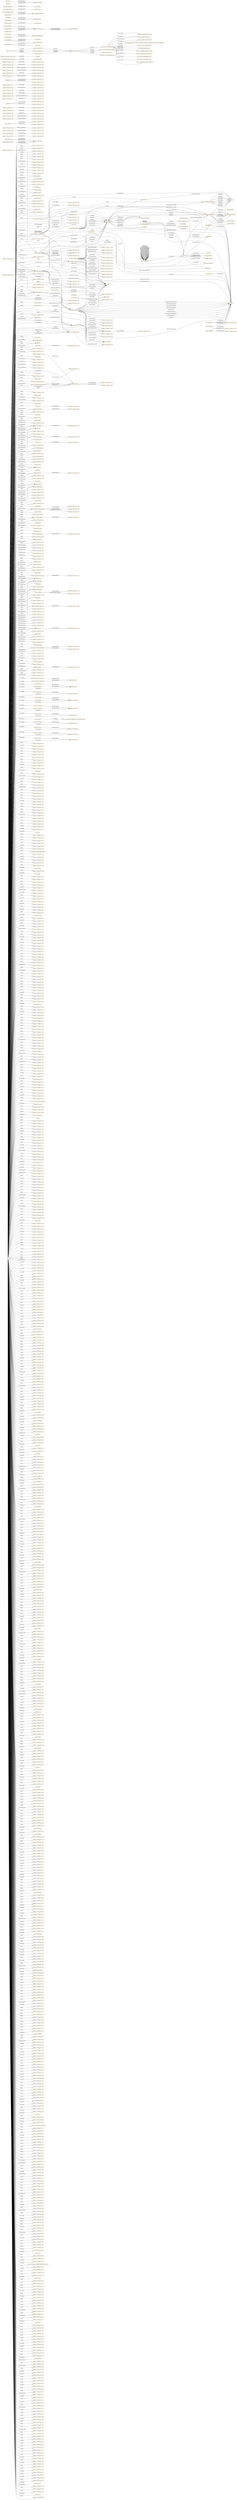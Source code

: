 digraph ar2dtool_diagram { 
rankdir=LR;
size="1501"
node [shape = rectangle, color="orange"]; "geoes:Municipio" "geopolitical:territory" "owl:Thing" "geoes:Estero" "geoes:ZonaContigua" "55bdb2ca:17f93ce0c53:-7dd6" "55bdb2ca:17f93ce0c53:-7cde" "geoes:Lavajo" "55bdb2ca:17f93ce0c53:-7ca8" "55bdb2ca:17f93ce0c53:-7cbe" "geoes:Morfologia" "55bdb2ca:17f93ce0c53:-7fec" "geoes:Torrente" "55bdb2ca:17f93ce0c53:-7cc4" "55bdb2ca:17f93ce0c53:-7c5d" "geoes:MasaDeAguaArtificial" "geoes:Estuario" "55bdb2ca:17f93ce0c53:-7ca7" "55bdb2ca:17f93ce0c53:-7f8f" "55bdb2ca:17f93ce0c53:-7faf" "55bdb2ca:17f93ce0c53:-7e26" "55bdb2ca:17f93ce0c53:-7c40" "geoes:Canyo" "geoes:Acuifero" "55bdb2ca:17f93ce0c53:-7d72" "55bdb2ca:17f93ce0c53:-7e69" "55bdb2ca:17f93ce0c53:-7fbb" "geoes:Nevero" "geoes:FuenteArtificial" "geoes:Mar" "55bdb2ca:17f93ce0c53:-7f60" "55bdb2ca:17f93ce0c53:-7c3e" "55bdb2ca:17f93ce0c53:-7d17" "55bdb2ca:17f93ce0c53:-7f1e" "55bdb2ca:17f93ce0c53:-7d2d" "55bdb2ca:17f93ce0c53:-7dbb" "geoes:Canal" "geoes:Arroyo" "55bdb2ca:17f93ce0c53:-7c82" "55bdb2ca:17f93ce0c53:-7c99" "55bdb2ca:17f93ce0c53:-7e00" "55bdb2ca:17f93ce0c53:-7dee" "55bdb2ca:17f93ce0c53:-7cef" "geoes:Rio" "geoes:Recinto" "55bdb2ca:17f93ce0c53:-7f95" "55bdb2ca:17f93ce0c53:-7d0d" "geoes:Saladar" "geoes:ZonaEconomicaExclusiva" "55bdb2ca:17f93ce0c53:-7fb5" "geoes:FenomenoHidrografico" "55bdb2ca:17f93ce0c53:-7c96" "55bdb2ca:17f93ce0c53:-7f22" "geoes:CanalAguasContinentales" "55bdb2ca:17f93ce0c53:-7d08" "geoes:Aluvion" "geoes:Acequia" "55bdb2ca:17f93ce0c53:-7e66" "55bdb2ca:17f93ce0c53:-7c35" "55bdb2ca:17f93ce0c53:-7d7b" "55bdb2ca:17f93ce0c53:-7ff5" "55bdb2ca:17f93ce0c53:-7e22" "geoes:AltaMar" "geoes:Pozo" "geoes:AguasCorrientes" "geoes:CanalMarino" "55bdb2ca:17f93ce0c53:-7e03" "geoes:Delta" "55bdb2ca:17f93ce0c53:-7e31" "geoes:Humedal" "55bdb2ca:17f93ce0c53:-7f4e" "geoes:Charca" "55bdb2ca:17f93ce0c53:-7f40" "55bdb2ca:17f93ce0c53:-7fd7" "geoes:Tuberia" "55bdb2ca:17f93ce0c53:-7fc0" "55bdb2ca:17f93ce0c53:-7dc5" "55bdb2ca:17f93ce0c53:-7f13" "55bdb2ca:17f93ce0c53:-7fb8" "geoes:Lago" "geoes:AguasSubterraneas" "geoes:Dren" "55bdb2ca:17f93ce0c53:-7fc7" "55bdb2ca:17f93ce0c53:-7cf5" "55bdb2ca:17f93ce0c53:-7f92" "55bdb2ca:17f93ce0c53:-7d13" "geoes:AguasDulces" "55bdb2ca:17f93ce0c53:-7f10" "geoes:Captacion" "geoes:Ibon" "55bdb2ca:17f93ce0c53:-7d56" "55bdb2ca:17f93ce0c53:-7dce" "geoes:Nacimiento" "55bdb2ca:17f93ce0c53:-7e57" "geoes:AguasCosteras" "geoes:Gola" "55bdb2ca:17f93ce0c53:-7d1e" "55bdb2ca:17f93ce0c53:-7e6d" "55bdb2ca:17f93ce0c53:-7cfd" "geoes:HidronimoPuntual" "geoes:Albufera" "55bdb2ca:17f93ce0c53:-7ff8" "55bdb2ca:17f93ce0c53:-7f29" "55bdb2ca:17f93ce0c53:-7f72" "55bdb2ca:17f93ce0c53:-7ce4" "55bdb2ca:17f93ce0c53:-7e63" "geoes:AguasQuietas" "55bdb2ca:17f93ce0c53:-7dad" "55bdb2ca:17f93ce0c53:-7fe2" "geoes:ZonaHumeda" "geoes:AguasMarinas" "geoes:ZonaEncharcable" "55bdb2ca:17f93ce0c53:-7c46" "55bdb2ca:17f93ce0c53:-7d26" "geoes:Basines" "geoes:Embalse" "geoes:Marisma" "geoes:Ojo" "geoes:Glaciar" "55bdb2ca:17f93ce0c53:-7f51" "geoes:AguasSuperficiales" "55bdb2ca:17f93ce0c53:-7e71" "55bdb2ca:17f93ce0c53:-7d6f" "55bdb2ca:17f93ce0c53:-7cc8" "55bdb2ca:17f93ce0c53:-7f80" "geoes:Acuitardo" "55bdb2ca:17f93ce0c53:-7e09" "geoes:Toma" "55bdb2ca:17f93ce0c53:-7e76" "geoes:Manantial" "55bdb2ca:17f93ce0c53:-7e1c" "55bdb2ca:17f93ce0c53:-7d53" "geoes:Desembocadura" "55bdb2ca:17f93ce0c53:-7e2c" "55bdb2ca:17f93ce0c53:-7da4" "geoes:Cascada" "55bdb2ca:17f93ce0c53:-7fe5" "geoes:Rapido" "55bdb2ca:17f93ce0c53:-7f16" "55bdb2ca:17f93ce0c53:-7ceb" "55bdb2ca:17f93ce0c53:-7f9d" "55bdb2ca:17f93ce0c53:-7e51" "55bdb2ca:17f93ce0c53:-7d5e" "55bdb2ca:17f93ce0c53:-7cd6" "geoes:Corriente" "55bdb2ca:17f93ce0c53:-7ce6" "geoes:Deposito" "geoes:AguasCorrientesArtificiales" "geoes:Canalillo" "geoes:SurgenciaNatural" "geoes:SurgenciaArtificial" "55bdb2ca:17f93ce0c53:-7f1a" "55bdb2ca:17f93ce0c53:-7cee" "55bdb2ca:17f93ce0c53:-7f25" "geoes:Bodon" "55bdb2ca:17f93ce0c53:-7f56" "55bdb2ca:17f93ce0c53:-7fa3" "55bdb2ca:17f93ce0c53:-7c62" "55bdb2ca:17f93ce0c53:-7fd4" "geoes:MarTerritorial" "geoes:Confluencia" "geoes:CanalAguasMarinas" "55bdb2ca:17f93ce0c53:-7d0c" "55bdb2ca:17f93ce0c53:-7e3f" "55bdb2ca:17f93ce0c53:-7fcd" "geoes:Distribucion" "geoes:Afluente" "55bdb2ca:17f93ce0c53:-7c95" "55bdb2ca:17f93ce0c53:-7e1f" "55bdb2ca:17f93ce0c53:-7e13" "55bdb2ca:17f93ce0c53:-7d5a" "55bdb2ca:17f93ce0c53:-7d50" "55bdb2ca:17f93ce0c53:-7f36" "geoes:Conducto" "55bdb2ca:17f93ce0c53:-7d45" "55bdb2ca:17f93ce0c53:-7fa9" "55bdb2ca:17f93ce0c53:-7e7c" "55bdb2ca:17f93ce0c53:-7ff2" "geoes:AguasCorrientesNaturales" "55bdb2ca:17f93ce0c53:-7fdc" "55bdb2ca:17f93ce0c53:-7e5c" "55bdb2ca:17f93ce0c53:-7f69" "55bdb2ca:17f93ce0c53:-7e05" "geoes:Chortal" "55bdb2ca:17f93ce0c53:-7f30" "geoes:Desague" "55bdb2ca:17f93ce0c53:-7f79" "geoes:CorrienteSubterranea" "geoes:Sumidero" "55bdb2ca:17f93ce0c53:-7f59" "55bdb2ca:17f93ce0c53:-7d80" "55bdb2ca:17f93ce0c53:-7c89" "geoes:Aljibe" "55bdb2ca:17f93ce0c53:-7cad" "geoes:AguasQuietasNaturales" "geoes:Meandro" "geoes:AguasDeTransicion" "geoes:Barranco" "geoes:MasaDeHielo" "geoes:Salina" "55bdb2ca:17f93ce0c53:-7db2" "geoes:AguasSaladas" "geoes:Surgencia" "55bdb2ca:17f93ce0c53:-7fac" "55bdb2ca:17f93ce0c53:-7e4b" "geoes:Ria" "55bdb2ca:17f93ce0c53:-7de1" "55bdb2ca:17f93ce0c53:-7ce2" "55bdb2ca:17f93ce0c53:-7dc1" "geoes:AguasContinentales" "55bdb2ca:17f93ce0c53:-7ce9" "55bdb2ca:17f93ce0c53:-7c66" "55bdb2ca:17f93ce0c53:-7d96" "55bdb2ca:17f93ce0c53:-7e44" "geoes:CuencaHidrografica" "55bdb2ca:17f93ce0c53:-7e7f" "55bdb2ca:17f93ce0c53:-7cbb" "55bdb2ca:17f93ce0c53:-7fd0" "55bdb2ca:17f93ce0c53:-7d04" "55bdb2ca:17f93ce0c53:-7ffb" "55bdb2ca:17f93ce0c53:-7e5f" "geoes:Lucio" "55bdb2ca:17f93ce0c53:-7dca" "geoes:Laguna" "55bdb2ca:17f93ce0c53:-7c53" "55bdb2ca:17f93ce0c53:-7f8a" "55bdb2ca:17f93ce0c53:-7ccb" "geoes:Aguas" "55bdb2ca:17f93ce0c53:-7c5a" "55bdb2ca:17f93ce0c53:-7de7" "geoes:LagunaSalada" "geoes:AguasQuietasArtificiales" "55bdb2ca:17f93ce0c53:-7fa0" "55bdb2ca:17f93ce0c53:-7c8d" "55bdb2ca:17f93ce0c53:-7ce0" "55bdb2ca:17f93ce0c53:-7e07" "55bdb2ca:17f93ce0c53:-7fe9" "55bdb2ca:17f93ce0c53:-7e38" "geoes:FuenteArtesana" "55bdb2ca:17f93ce0c53:-7f6d" "55bdb2ca:17f93ce0c53:-7c4c" "geoes:Rambla" "55bdb2ca:17f93ce0c53:-7c42" "55bdb2ca:17f93ce0c53:-7d22" "55bdb2ca:17f93ce0c53:-7e2a" "55bdb2ca:17f93ce0c53:-7f99" "55bdb2ca:17f93ce0c53:-7c71" "wgs84_pos:SpatialThing" "time:TimeZone" "5177650e77da2cf5434f819baf3d7c08" "time:GeneralDateTimeDescription" "time:DateTimeInterval" "time:TRS" "time:TemporalDuration" "time:Duration" "time:GeneralDurationDescription" "time:ProperInterval" "time:TimePosition" "time:TemporalPosition" "time:Interval" "time:TemporalEntity" "45d8d0171522c7d2e58e21567c7d7936" "time:MonthOfYear" "time:TemporalUnit" "time:Instant" "time:DayOfWeek" ; /*classes style*/
	"geoes:top.owl" -> "http://www.w3.org/2006/time" [ label = "owl:imports" ];
	"geoes:top.owl" -> "http://www.w3.org/2003/01/geo/wgs84_pos" [ label = "owl:imports" ];
	"geoes:top.owl" -> "http://vocab.deri.ie/scovo" [ label = "owl:imports" ];
	"geoes:top.owl" -> "http://aims.fao.org/aos/geopolitical.owl" [ label = "owl:imports" ];
	"geoes:AguasContinentales" -> "55bdb2ca:17f93ce0c53:-7e69" [ label = "owl:equivalentClass" ];
	"http://www.w3.org/2006/time" -> "http://orcid.org/0000-0002-3884-3420" [ label = "dcterms:creator" ];
	"http://www.w3.org/2006/time" -> "http://www.w3.org/TR/owl-time" [ label = "rdfs:seeAlso" ];
	"http://www.w3.org/2006/time" -> "http://dx.doi.org/10.3233/SW-150187" [ label = "rdfs:seeAlso" ];
	"http://www.w3.org/2006/time" -> "http://www.semantic-web-journal.net/content/time-ontology-extended-non-gregorian-calendar-applications" [ label = "rdfs:seeAlso" ];
	"http://www.w3.org/2006/time" -> "http://www.w3.org/TR/owl-time" [ label = "dcterms:isVersionOf" ];
	"http://www.w3.org/2006/time" -> "http://www.w3.org/2006/time#2016" [ label = "owl:versionIRI" ];
	"http://www.w3.org/2006/time" -> "mailto:panfeng66@gmail.com" [ label = "dcterms:creator" ];
	"http://www.w3.org/2006/time" -> "https://en.wikipedia.org/wiki/Jerry_Hobbs" [ label = "dcterms:creator" ];
	"http://www.w3.org/2006/time" -> "https://orcid.org/0000-0001-8269-8171" [ label = "dcterms:contributor" ];
	"http://www.w3.org/2006/time" -> "mailto:chris.little@metoffice.gov.uk" [ label = "dcterms:contributor" ];
	"http://www.w3.org/2006/time" -> "http://www.w3.org/2006/time#2006" [ label = "owl:priorVersion" ];
	"http://www.w3.org/2006/time" -> "https://creativecommons.org/licenses/by/4.0/" [ label = "dcterms:license" ];
	"time:generalDay" -> "55bdb2ca:17f93ce0c53:-7c2a" [ label = "owl:withRestrictions" ];
	"time:generalDay" -> "xsd:string" [ label = "owl:onDatatype" ];
	"time:intervalBefore" -> "time:intervalDisjoint" [ label = "rdfs:subPropertyOf" ];
	"time:intervalBefore" -> "time:before" [ label = "rdfs:subPropertyOf" ];
	"geoes:geopolitica.owl" -> "geoes:top.owl" [ label = "owl:imports" ];
	"time:inDateTime" -> "time:inTemporalPosition" [ label = "rdfs:subPropertyOf" ];
	"geoes:sometido_a_descarga_por" -> "geoes:sometido" [ label = "rdfs:subPropertyOf" ];
	"time:intervalFinishes" -> "time:intervalIn" [ label = "rdfs:subPropertyOf" ];
	"geoes:transportes.owl" -> "geoes:top.owl" [ label = "owl:imports" ];
	"wgs84_pos:location" -> "foaf:based_near" [ label = "rdfs:subPropertyOf" ];
	"geoes:AguasCorrientes" -> "55bdb2ca:17f93ce0c53:-7e66" [ label = "owl:equivalentClass" ];
	"time:hasEnd" -> "time:hasTime" [ label = "rdfs:subPropertyOf" ];
	"geoes:Rambla" -> "55bdb2ca:17f93ce0c53:-7ca8" [ label = "owl:equivalentClass" ];
	"geoes:transvasa" -> "geoes:conduce" [ label = "rdfs:subPropertyOf" ];
	"geoes:desembocaEn" -> "geoes:desagua_en" [ label = "rdfs:subPropertyOf" ];
	"geoes:Lucio" -> "55bdb2ca:17f93ce0c53:-7cf5" [ label = "owl:equivalentClass" ];
	"time:hasDurationDescription" -> "time:hasTemporalDuration" [ label = "rdfs:subPropertyOf" ];
	"geoes:" -> "geoes:hydro.owl" [ label = "owl:imports" ];
	"geoes:" -> "geoes:transportes.owl" [ label = "owl:imports" ];
	"geoes:" -> "geoes:geopolitica.owl" [ label = "owl:imports" ];
	"geoes:Acuifero" -> "55bdb2ca:17f93ce0c53:-7e7c" [ label = "owl:equivalentClass" ];
	"geoes:Aguas" -> "55bdb2ca:17f93ce0c53:-7e6d" [ label = "owl:equivalentClass" ];
	"geoes:precedeA" -> "geoes:esta_proxima_a" [ label = "rdfs:subPropertyOf" ];
	"time:intervalIn" -> "time:intervalEquals" [ label = "owl:propertyDisjointWith" ];
	"time:inTimePosition" -> "time:inTemporalPosition" [ label = "rdfs:subPropertyOf" ];
	"geoes:Pozo" -> "55bdb2ca:17f93ce0c53:-7cad" [ label = "owl:equivalentClass" ];
	"geoes:es_transvasada" -> "geoes:es_conducido_por" [ label = "rdfs:subPropertyOf" ];
	"geoes:distribuye" -> "geoes:conduce" [ label = "rdfs:subPropertyOf" ];
	"geoes:Canal" -> "55bdb2ca:17f93ce0c53:-7dc5" [ label = "owl:equivalentClass" ];
	"geoes:transmite" -> "geoes:permite" [ label = "rdfs:subPropertyOf" ];
	"time:generalYear" -> "55bdb2ca:17f93ce0c53:-7c28" [ label = "owl:withRestrictions" ];
	"time:generalYear" -> "xsd:string" [ label = "owl:onDatatype" ];
	"time:intervalStarts" -> "time:intervalIn" [ label = "rdfs:subPropertyOf" ];
	"geoes:nombre_alternativo" -> "geoes:nombre" [ label = "rdfs:subPropertyOf" ];
	"time:intervalDuring" -> "time:intervalIn" [ label = "rdfs:subPropertyOf" ];
	"time:ProperInterval" -> "time:Instant" [ label = "owl:disjointWith" ];
	"geoes:AguasQuietas" -> "55bdb2ca:17f93ce0c53:-7e22" [ label = "owl:equivalentClass" ];
	"time:seconds" -> "http://www.bipm.org/en/publications/si-brochure/second.html" [ label = "rdfs:seeAlso" ];
	"geoes:se_extrae_para" -> "geoes:alimenta_a" [ label = "rdfs:subPropertyOf" ];
	"geoes:AguasQuietasNaturales" -> "55bdb2ca:17f93ce0c53:-7e1c" [ label = "owl:equivalentClass" ];
	"geoes:Idioma_alternativo" -> "geoes:idioma" [ label = "rdfs:subPropertyOf" ];
	"time:generalMonth" -> "55bdb2ca:17f93ce0c53:-7c29" [ label = "owl:withRestrictions" ];
	"time:generalMonth" -> "xsd:string" [ label = "owl:onDatatype" ];
	"time:intervalEquals" -> "time:intervalIn" [ label = "owl:propertyDisjointWith" ];
	"geoes:CanalAguasMarinas" -> "55bdb2ca:17f93ce0c53:-7dbb" [ label = "owl:equivalentClass" ];
	"geoes:ZonaHumeda" -> "55bdb2ca:17f93ce0c53:-7c42" [ label = "owl:equivalentClass" ];
	"geoes:Afluente" -> "55bdb2ca:17f93ce0c53:-7e71" [ label = "owl:equivalentClass" ];
	"geoes:Afluente" -> "55bdb2ca:17f93ce0c53:-7e76" [ label = "owl:equivalentClass" ];
	"geoes:se_extrae" -> "geoes:es_alimentada_por" [ label = "rdfs:subPropertyOf" ];
	"geoes:AguasCorrientesArtificiales" -> "55bdb2ca:17f93ce0c53:-7e5f" [ label = "owl:equivalentClass" ];
	"geoes:AguasCorrientesArtificiales" -> "55bdb2ca:17f93ce0c53:-7e63" [ label = "owl:equivalentClass" ];
	"geoes:AguasSuperficiales" -> "55bdb2ca:17f93ce0c53:-7e00" [ label = "owl:equivalentClass" ];
	"time:hasDuration" -> "time:hasTemporalDuration" [ label = "rdfs:subPropertyOf" ];
	"geoes:AguasDeTransicion" -> "55bdb2ca:17f93ce0c53:-7e3f" [ label = "owl:equivalentClass" ];
	"geoes:AguasDeTransicion" -> "55bdb2ca:17f93ce0c53:-7e31" [ label = "owl:equivalentClass" ];
	"time:hasBeginning" -> "time:hasTime" [ label = "rdfs:subPropertyOf" ];
	"geoes:MasaDeAguaArtificial" -> "55bdb2ca:17f93ce0c53:-7cc8" [ label = "owl:equivalentClass" ];
	"geoes:Nacimiento" -> "55bdb2ca:17f93ce0c53:-7cbe" [ label = "owl:equivalentClass" ];
	"geoes:Dren" -> "55bdb2ca:17f93ce0c53:-7d5e" [ label = "owl:equivalentClass" ];
	"geoes:long" -> "geoes:coordenadas" [ label = "rdfs:subPropertyOf" ];
	"geoes:Gola" -> "55bdb2ca:17f93ce0c53:-7d1e" [ label = "owl:equivalentClass" ];
	"geoes:CanalAguasContinentales" -> "55bdb2ca:17f93ce0c53:-7dc1" [ label = "owl:equivalentClass" ];
	"geoes:AguasQuietasArtificiales" -> "55bdb2ca:17f93ce0c53:-7e1f" [ label = "owl:equivalentClass" ];
	"geoes:SurgenciaArtificial" -> "55bdb2ca:17f93ce0c53:-7c5a" [ label = "owl:equivalentClass" ];
	"time:TemporalEntity" -> "55bdb2ca:17f93ce0c53:-7c2e" [ label = "owl:unionOf" ];
	"geoes:es_distribuida" -> "geoes:es_conducido_por" [ label = "rdfs:subPropertyOf" ];
	"geoes:sigueA" -> "geoes:esta_proxima_a" [ label = "rdfs:subPropertyOf" ];
	"geoes:Surgencia" -> "55bdb2ca:17f93ce0c53:-7c5d" [ label = "owl:equivalentClass" ];
	"geoes:es_capturado" -> "geoes:es_conectado_con" [ label = "rdfs:subPropertyOf" ];
	"geoes:Desague" -> "55bdb2ca:17f93ce0c53:-7d72" [ label = "owl:equivalentClass" ];
	"geoes:captura" -> "geoes:conecta_con" [ label = "rdfs:subPropertyOf" ];
	"geoes:sometida_a_influencia_de" -> "geoes:sometido" [ label = "rdfs:subPropertyOf" ];
	"NULL" -> "55bdb2ca:17f93ce0c53:-7ea3" [ label = "rdf:rest" ];
	"NULL" -> "geoes:Deposito" [ label = "rdf:first" ];
	"NULL" -> "55bdb2ca:17f93ce0c53:-7fb4" [ label = "owl:unionOf" ];
	"NULL" -> "55bdb2ca:17f93ce0c53:-7c39" [ label = "rdf:rest" ];
	"NULL" -> "55bdb2ca:17f93ce0c53:-7d20" [ label = "rdf:rest" ];
	"NULL" -> "55bdb2ca:17f93ce0c53:-7eb0" [ label = "rdf:rest" ];
	"NULL" -> "55bdb2ca:17f93ce0c53:-7f62" [ label = "rdf:rest" ];
	"NULL" -> "55bdb2ca:17f93ce0c53:-7ede" [ label = "rdf:rest" ];
	"NULL" -> "geoes:Ria" [ label = "owl:someValuesFrom" ];
	"NULL" -> "55bdb2ca:17f93ce0c53:-7f23" [ label = "rdf:rest" ];
	"NULL" -> "geoes:Lago" [ label = "rdf:first" ];
	"NULL" -> "55bdb2ca:17f93ce0c53:-7c88" [ label = "owl:unionOf" ];
	"NULL" -> "55bdb2ca:17f93ce0c53:-7e99" [ label = "rdf:rest" ];
	"NULL" -> "xsd:gMonth" [ label = "owl:allValuesFrom" ];
	"NULL" -> "geoes:Barranco" [ label = "owl:allValuesFrom" ];
	"NULL" -> "55bdb2ca:17f93ce0c53:-7eeb" [ label = "rdf:rest" ];
	"NULL" -> "55bdb2ca:17f93ce0c53:-7c79" [ label = "owl:intersectionOf" ];
	"NULL" -> "geoes:FuenteArtesana" [ label = "rdf:first" ];
	"NULL" -> "55bdb2ca:17f93ce0c53:-7ec9" [ label = "owl:oneOf" ];
	"NULL" -> "geoes:ZonaEncharcable" [ label = "rdf:first" ];
	"NULL" -> "55bdb2ca:17f93ce0c53:-7e67" [ label = "rdf:rest" ];
	"NULL" -> "55bdb2ca:17f93ce0c53:-7da8" [ label = "rdf:rest" ];
	"NULL" -> "55bdb2ca:17f93ce0c53:-7d3f" [ label = "owl:intersectionOf" ];
	"NULL" -> "55bdb2ca:17f93ce0c53:-7ebd" [ label = "rdf:rest" ];
	"NULL" -> "55bdb2ca:17f93ce0c53:-7c64" [ label = "rdf:rest" ];
	"NULL" -> "55bdb2ca:17f93ce0c53:-7df4" [ label = "rdf:rest" ];
	"NULL" -> "55bdb2ca:17f93ce0c53:-7fc5" [ label = "rdf:rest" ];
	"NULL" -> "geoes:Basines" [ label = "rdf:first" ];
	"NULL" -> "55bdb2ca:17f93ce0c53:-7c71" [ label = "owl:someValuesFrom" ];
	"NULL" -> "55bdb2ca:17f93ce0c53:-7e12" [ label = "owl:unionOf" ];
	"NULL" -> "55bdb2ca:17f93ce0c53:-7fd2" [ label = "rdf:rest" ];
	"NULL" -> "55bdb2ca:17f93ce0c53:-7e42" [ label = "rdf:rest" ];
	"NULL" -> "55bdb2ca:17f93ce0c53:-7da4" [ label = "owl:someValuesFrom" ];
	"NULL" -> "geoes:Canal" [ label = "rdf:first" ];
	"NULL" -> "55bdb2ca:17f93ce0c53:-7e92" [ label = "rdf:rest" ];
	"NULL" -> "geoes:Manantial" [ label = "rdf:first" ];
	"NULL" -> "55bdb2ca:17f93ce0c53:-7f9e" [ label = "rdf:rest" ];
	"NULL" -> "55bdb2ca:17f93ce0c53:-7ddc" [ label = "owl:intersectionOf" ];
	"NULL" -> "time:GeneralDateTimeDescription" [ label = "rdf:first" ];
	"NULL" -> "55bdb2ca:17f93ce0c53:-7f9a" [ label = "rdf:rest" ];
	"NULL" -> "55bdb2ca:17f93ce0c53:-7e10" [ label = "rdf:rest" ];
	"NULL" -> "55bdb2ca:17f93ce0c53:-7e60" [ label = "rdf:rest" ];
	"NULL" -> "55bdb2ca:17f93ce0c53:-7ee1" [ label = "owl:oneOf" ];
	"NULL" -> "55bdb2ca:17f93ce0c53:-7c2c" [ label = "owl:unionOf" ];
	"NULL" -> "time:year" [ label = "owl:onProperty" ];
	"NULL" -> "55bdb2ca:17f93ce0c53:-7c62" [ label = "owl:someValuesFrom" ];
	"NULL" -> "55bdb2ca:17f93ce0c53:-7d2a" [ label = "rdf:rest" ];
	"NULL" -> "55bdb2ca:17f93ce0c53:-7f2d" [ label = "rdf:rest" ];
	"NULL" -> "55bdb2ca:17f93ce0c53:-7fdf" [ label = "rdf:rest" ];
	"NULL" -> "55bdb2ca:17f93ce0c53:-7cd4" [ label = "rdf:rest" ];
	"NULL" -> "55bdb2ca:17f93ce0c53:-7d59" [ label = "owl:unionOf" ];
	"NULL" -> "geoes:Aguas" [ label = "rdf:first" ];
	"NULL" -> "55bdb2ca:17f93ce0c53:-7c8b" [ label = "rdf:rest" ];
	"NULL" -> "c981d0b3f3b32d6bb2d8dc9dfc605fc6" [ label = "rdf:first" ];
	"NULL" -> "55bdb2ca:17f93ce0c53:-7c82" [ label = "owl:allValuesFrom" ];
	"NULL" -> "55bdb2ca:17f93ce0c53:-7f3a" [ label = "rdf:rest" ];
	"NULL" -> "geoes:Acuifero" [ label = "owl:allValuesFrom" ];
	"NULL" -> "geoes:Marisma" [ label = "owl:allValuesFrom" ];
	"NULL" -> "55bdb2ca:17f93ce0c53:-7d6e" [ label = "owl:unionOf" ];
	"NULL" -> "55bdb2ca:17f93ce0c53:-7ded" [ label = "owl:unionOf" ];
	"NULL" -> "55bdb2ca:17f93ce0c53:-7fad" [ label = "rdf:rest" ];
	"NULL" -> "55bdb2ca:17f93ce0c53:-7ca2" [ label = "rdf:rest" ];
	"NULL" -> "geoes:estaEn" [ label = "owl:onProperty" ];
	"NULL" -> "55bdb2ca:17f93ce0c53:-7d58" [ label = "rdf:rest" ];
	"NULL" -> "time:days" [ label = "owl:onProperty" ];
	"NULL" -> "55bdb2ca:17f93ce0c53:-7ea9" [ label = "rdf:rest" ];
	"NULL" -> "geoes:Ibon" [ label = "owl:someValuesFrom" ];
	"NULL" -> "55bdb2ca:17f93ce0c53:-7ee0" [ label = "rdf:rest" ];
	"NULL" -> "55bdb2ca:17f93ce0c53:-7daa" [ label = "rdf:rest" ];
	"NULL" -> "55bdb2ca:17f93ce0c53:-7c2b" [ label = "rdf:rest" ];
	"NULL" -> "55bdb2ca:17f93ce0c53:-7cd5" [ label = "owl:unionOf" ];
	"NULL" -> "55bdb2ca:17f93ce0c53:-7df6" [ label = "owl:intersectionOf" ];
	"NULL" -> "55bdb2ca:17f93ce0c53:-7f1d" [ label = "owl:unionOf" ];
	"NULL" -> "geoes:AguasCorrientesNaturales" [ label = "rdf:first" ];
	"NULL" -> "55bdb2ca:17f93ce0c53:-7eb6" [ label = "rdf:rest" ];
	"NULL" -> "55bdb2ca:17f93ce0c53:-7f5f" [ label = "owl:unionOf" ];
	"NULL" -> "geoes:CorrienteSubterranea" [ label = "rdf:first" ];
	"NULL" -> "55bdb2ca:17f93ce0c53:-7e0d" [ label = "rdf:rest" ];
	"NULL" -> "55bdb2ca:17f93ce0c53:-7c81" [ label = "owl:unionOf" ];
	"NULL" -> "55bdb2ca:17f93ce0c53:-7ec3" [ label = "rdf:rest" ];
	"NULL" -> "55bdb2ca:17f93ce0c53:-7fd3" [ label = "owl:unionOf" ];
	"NULL" -> "55bdb2ca:17f93ce0c53:-7d33" [ label = "rdf:rest" ];
	"NULL" -> "geoes:evacua_de" [ label = "owl:onProperty" ];
	"NULL" -> "55bdb2ca:17f93ce0c53:-7f75" [ label = "rdf:rest" ];
	"NULL" -> "55bdb2ca:17f93ce0c53:-7d45" [ label = "owl:allValuesFrom" ];
	"NULL" -> "55bdb2ca:17f93ce0c53:-7f78" [ label = "owl:unionOf" ];
	"NULL" -> "55bdb2ca:17f93ce0c53:-7e1a" [ label = "rdf:rest" ];
	"NULL" -> "55bdb2ca:17f93ce0c53:-7fc6" [ label = "owl:unionOf" ];
	"NULL" -> "55bdb2ca:17f93ce0c53:-7e07" [ label = "rdf:first" ];
	"NULL" -> "55bdb2ca:17f93ce0c53:-7dac" [ label = "owl:intersectionOf" ];
	"NULL" -> "55bdb2ca:17f93ce0c53:-7efe" [ label = "rdf:rest" ];
	"NULL" -> "55bdb2ca:17f93ce0c53:-7f43" [ label = "rdf:rest" ];
	"NULL" -> "55bdb2ca:17f93ce0c53:-7d4f" [ label = "owl:unionOf" ];
	"NULL" -> "55bdb2ca:17f93ce0c53:-7f93" [ label = "rdf:rest" ];
	"NULL" -> "geoes:conecta_con" [ label = "owl:onProperty" ];
	"NULL" -> "55bdb2ca:17f93ce0c53:-7e9c" [ label = "owl:oneOf" ];
	"NULL" -> "55bdb2ca:17f93ce0c53:-7ecc" [ label = "rdf:rest" ];
	"NULL" -> "55bdb2ca:17f93ce0c53:-7f11" [ label = "rdf:rest" ];
	"NULL" -> "55bdb2ca:17f93ce0c53:-7e87" [ label = "rdf:rest" ];
	"NULL" -> "55bdb2ca:17f93ce0c53:-7d0c" [ label = "rdf:first" ];
	"NULL" -> "55bdb2ca:17f93ce0c53:-7f61" [ label = "rdf:rest" ];
	"NULL" -> "55bdb2ca:17f93ce0c53:-7dc8" [ label = "rdf:rest" ];
	"NULL" -> "55bdb2ca:17f93ce0c53:-7fd8" [ label = "rdf:rest" ];
	"NULL" -> "55bdb2ca:17f93ce0c53:-7e48" [ label = "rdf:rest" ];
	"NULL" -> "55bdb2ca:17f93ce0c53:-7e09" [ label = "owl:allValuesFrom" ];
	"NULL" -> "55bdb2ca:17f93ce0c53:-7d66" [ label = "owl:intersectionOf" ];
	"NULL" -> "geoes:Salina" [ label = "rdf:first" ];
	"NULL" -> "55bdb2ca:17f93ce0c53:-7c84" [ label = "rdf:rest" ];
	"NULL" -> "geoes:AguasCorrientesNaturales" [ label = "owl:someValuesFrom" ];
	"NULL" -> "55bdb2ca:17f93ce0c53:-7def" [ label = "owl:intersectionOf" ];
	"NULL" -> "55bdb2ca:17f93ce0c53:-7eea" [ label = "rdf:rest" ];
	"NULL" -> "55bdb2ca:17f93ce0c53:-7e55" [ label = "rdf:rest" ];
	"NULL" -> "55bdb2ca:17f93ce0c53:-7fa6" [ label = "rdf:rest" ];
	"NULL" -> "55bdb2ca:17f93ce0c53:-7dd1" [ label = "rdf:rest" ];
	"NULL" -> "55bdb2ca:17f93ce0c53:-7eab" [ label = "rdf:rest" ];
	"NULL" -> "55bdb2ca:17f93ce0c53:-7d6b" [ label = "rdf:rest" ];
	"NULL" -> "geoes:Distribucion" [ label = "rdf:first" ];
	"NULL" -> "55bdb2ca:17f93ce0c53:-7fb3" [ label = "rdf:rest" ];
	"NULL" -> "55bdb2ca:17f93ce0c53:-7ffa" [ label = "owl:unionOf" ];
	"NULL" -> "55bdb2ca:17f93ce0c53:-7d3d" [ label = "rdf:rest" ];
	"NULL" -> "geoes:Embalse" [ label = "owl:someValuesFrom" ];
	"NULL" -> "55bdb2ca:17f93ce0c53:-7e51" [ label = "owl:someValuesFrom" ];
	"NULL" -> "55bdb2ca:17f93ce0c53:-7db0" [ label = "rdf:rest" ];
	"NULL" -> "55bdb2ca:17f93ce0c53:-7f7b" [ label = "rdf:rest" ];
	"NULL" -> "geoes:deposita_en" [ label = "owl:onProperty" ];
	"NULL" -> "geoes:AguasQuietasArtificiales" [ label = "rdf:first" ];
	"NULL" -> "55bdb2ca:17f93ce0c53:-7c9e" [ label = "rdf:rest" ];
	"NULL" -> "55bdb2ca:17f93ce0c53:-7ce3" [ label = "rdf:rest" ];
	"NULL" -> "geoes:AguasQuietasArtificiales" [ label = "owl:complementOf" ];
	"NULL" -> "55bdb2ca:17f93ce0c53:-7e4b" [ label = "owl:allValuesFrom" ];
	"NULL" -> "geoes:Acuifero" [ label = "rdf:first" ];
	"NULL" -> "55bdb2ca:17f93ce0c53:-7e56" [ label = "owl:unionOf" ];
	"NULL" -> "55bdb2ca:17f93ce0c53:-7e26" [ label = "owl:someValuesFrom" ];
	"NULL" -> "55bdb2ca:17f93ce0c53:-7f0e" [ label = "rdf:rest" ];
	"NULL" -> "geoes:Manantial" [ label = "owl:allValuesFrom" ];
	"NULL" -> "geoes:Saladar" [ label = "rdf:first" ];
	"NULL" -> "geoes:SurgenciaArtificial" [ label = "rdf:first" ];
	"NULL" -> "55bdb2ca:17f93ce0c53:-7ce9" [ label = "rdf:first" ];
	"NULL" -> "55bdb2ca:17f93ce0c53:-7cfd" [ label = "owl:someValuesFrom" ];
	"NULL" -> "55bdb2ca:17f93ce0c53:-7f5a" [ label = "rdf:rest" ];
	"NULL" -> "55bdb2ca:17f93ce0c53:-7ef7" [ label = "rdf:rest" ];
	"NULL" -> "55bdb2ca:17f93ce0c53:-7f1b" [ label = "rdf:rest" ];
	"NULL" -> "55bdb2ca:17f93ce0c53:-7cc2" [ label = "rdf:rest" ];
	"NULL" -> "55bdb2ca:17f93ce0c53:-7fda" [ label = "rdf:rest" ];
	"NULL" -> "55bdb2ca:17f93ce0c53:-7e9a" [ label = "rdf:rest" ];
	"NULL" -> "55bdb2ca:17f93ce0c53:-7ed6" [ label = "rdf:rest" ];
	"NULL" -> "55bdb2ca:17f93ce0c53:-7f88" [ label = "rdf:rest" ];
	"NULL" -> "55bdb2ca:17f93ce0c53:-7e74" [ label = "owl:intersectionOf" ];
	"NULL" -> "55bdb2ca:17f93ce0c53:-7d07" [ label = "rdf:rest" ];
	"NULL" -> "55bdb2ca:17f93ce0c53:-7f49" [ label = "rdf:rest" ];
	"NULL" -> "55bdb2ca:17f93ce0c53:-7e2d" [ label = "rdf:rest" ];
	"NULL" -> "geoes:es_originado_por" [ label = "owl:onProperty" ];
	"NULL" -> "55bdb2ca:17f93ce0c53:-7c3b" [ label = "owl:intersectionOf" ];
	"NULL" -> "55bdb2ca:17f93ce0c53:-7ea4" [ label = "rdf:rest" ];
	"NULL" -> "geoes:conduce" [ label = "owl:onProperty" ];
	"NULL" -> "geoes:Morfologia" [ label = "rdf:first" ];
	"NULL" -> "55bdb2ca:17f93ce0c53:-7f17" [ label = "rdf:rest" ];
	"NULL" -> "55bdb2ca:17f93ce0c53:-7dd6" [ label = "owl:someValuesFrom" ];
	"NULL" -> "geoes:Lucio" [ label = "owl:someValuesFrom" ];
	"NULL" -> "55bdb2ca:17f93ce0c53:-7d3a" [ label = "owl:intersectionOf" ];
	"NULL" -> "55bdb2ca:17f93ce0c53:-7ca7" [ label = "rdf:first" ];
	"NULL" -> "55bdb2ca:17f93ce0c53:-7eb1" [ label = "rdf:rest" ];
	"NULL" -> "55bdb2ca:17f93ce0c53:-7f63" [ label = "rdf:rest" ];
	"NULL" -> "55bdb2ca:17f93ce0c53:-7edf" [ label = "rdf:rest" ];
	"NULL" -> "55bdb2ca:17f93ce0c53:-7ed8" [ label = "owl:oneOf" ];
	"NULL" -> "geoes:AguasMarinas" [ label = "owl:someValuesFrom" ];
	"NULL" -> "55bdb2ca:17f93ce0c53:-7c97" [ label = "rdf:rest" ];
	"NULL" -> "geoes:sufre_descarga_de" [ label = "owl:onProperty" ];
	"NULL" -> "55bdb2ca:17f93ce0c53:-7f31" [ label = "rdf:rest" ];
	"NULL" -> "55bdb2ca:17f93ce0c53:-7f81" [ label = "rdf:rest" ];
	"NULL" -> "55bdb2ca:17f93ce0c53:-7dc4" [ label = "owl:unionOf" ];
	"NULL" -> "55bdb2ca:17f93ce0c53:-7fb9" [ label = "rdf:rest" ];
	"NULL" -> "55bdb2ca:17f93ce0c53:-7e29" [ label = "rdf:rest" ];
	"NULL" -> "55bdb2ca:17f93ce0c53:-7dc9" [ label = "owl:unionOf" ];
	"NULL" -> "55bdb2ca:17f93ce0c53:-7ebe" [ label = "rdf:rest" ];
	"NULL" -> "6c29177f72bafaa7a2bdb2208b3c3572" [ label = "rdf:first" ];
	"NULL" -> "55bdb2ca:17f93ce0c53:-7c99" [ label = "owl:allValuesFrom" ];
	"NULL" -> "geoes:discurre_sobre" [ label = "owl:onProperty" ];
	"NULL" -> "55bdb2ca:17f93ce0c53:-7db6" [ label = "rdf:rest" ];
	"NULL" -> "55bdb2ca:17f93ce0c53:-7e36" [ label = "rdf:rest" ];
	"NULL" -> "55bdb2ca:17f93ce0c53:-7d8f" [ label = "rdf:rest" ];
	"NULL" -> "time:numericDuration" [ label = "owl:onProperty" ];
	"NULL" -> "rdf:nil" [ label = "rdf:rest" ];
	"NULL" -> "55bdb2ca:17f93ce0c53:-7dc3" [ label = "rdf:rest" ];
	"NULL" -> "55bdb2ca:17f93ce0c53:-7e04" [ label = "rdf:rest" ];
	"NULL" -> "geoes:Conducto" [ label = "rdf:first" ];
	"NULL" -> "55bdb2ca:17f93ce0c53:-7f9b" [ label = "rdf:rest" ];
	"NULL" -> "55bdb2ca:17f93ce0c53:-7fa1" [ label = "rdf:rest" ];
	"NULL" -> "geoes:esta_proxima_a" [ label = "owl:onProperty" ];
	"NULL" -> "55bdb2ca:17f93ce0c53:-7cca" [ label = "owl:unionOf" ];
	"NULL" -> "55bdb2ca:17f93ce0c53:-7e11" [ label = "rdf:rest" ];
	"NULL" -> "55bdb2ca:17f93ce0c53:-7e61" [ label = "rdf:rest" ];
	"NULL" -> "geoes:Humedal" [ label = "rdf:first" ];
	"NULL" -> "55bdb2ca:17f93ce0c53:-7e68" [ label = "owl:unionOf" ];
	"NULL" -> "55bdb2ca:17f93ce0c53:-7f2e" [ label = "rdf:rest" ];
	"NULL" -> "55bdb2ca:17f93ce0c53:-7d80" [ label = "owl:allValuesFrom" ];
	"NULL" -> "55bdb2ca:17f93ce0c53:-7cfc" [ label = "owl:unionOf" ];
	"NULL" -> "55bdb2ca:17f93ce0c53:-7fb7" [ label = "owl:unionOf" ];
	"NULL" -> "55bdb2ca:17f93ce0c53:-7db3" [ label = "owl:intersectionOf" ];
	"NULL" -> "55bdb2ca:17f93ce0c53:-7cd1" [ label = "rdf:rest" ];
	"NULL" -> "55bdb2ca:17f93ce0c53:-7f3b" [ label = "rdf:rest" ];
	"NULL" -> "time:Duration" [ label = "rdf:first" ];
	"NULL" -> "55bdb2ca:17f93ce0c53:-7fed" [ label = "rdf:rest" ];
	"NULL" -> "geoes:AguasDulces" [ label = "owl:complementOf" ];
	"NULL" -> "55bdb2ca:17f93ce0c53:-7ce4" [ label = "rdf:first" ];
	"NULL" -> "geoes:puede_fluir_como" [ label = "owl:onProperty" ];
	"NULL" -> "55bdb2ca:17f93ce0c53:-7e21" [ label = "owl:unionOf" ];
	"NULL" -> "55bdb2ca:17f93ce0c53:-7f24" [ label = "owl:unionOf" ];
	"NULL" -> "55bdb2ca:17f93ce0c53:-7d35" [ label = "owl:intersectionOf" ];
	"NULL" -> "55bdb2ca:17f93ce0c53:-7ca4" [ label = "owl:intersectionOf" ];
	"NULL" -> "55bdb2ca:17f93ce0c53:-7eb7" [ label = "rdf:rest" ];
	"NULL" -> "55bdb2ca:17f93ce0c53:-7ec0" [ label = "owl:oneOf" ];
	"NULL" -> "55bdb2ca:17f93ce0c53:-7e4d" [ label = "rdf:rest" ];
	"NULL" -> "55bdb2ca:17f93ce0c53:-7e0e" [ label = "rdf:rest" ];
	"NULL" -> "55bdb2ca:17f93ce0c53:-7ec4" [ label = "rdf:rest" ];
	"NULL" -> "55bdb2ca:17f93ce0c53:-7f76" [ label = "rdf:rest" ];
	"NULL" -> "geoes:Embalse" [ label = "rdf:first" ];
	"NULL" -> "55bdb2ca:17f93ce0c53:-7f37" [ label = "rdf:rest" ];
	"NULL" -> "55bdb2ca:17f93ce0c53:-7d51" [ label = "owl:intersectionOf" ];
	"NULL" -> "55bdb2ca:17f93ce0c53:-7d03" [ label = "owl:unionOf" ];
	"NULL" -> "geoes:Acequia" [ label = "rdf:first" ];
	"NULL" -> "55bdb2ca:17f93ce0c53:-7ed1" [ label = "rdf:rest" ];
	"NULL" -> "55bdb2ca:17f93ce0c53:-7eff" [ label = "rdf:rest" ];
	"NULL" -> "geoes:AguasQuietasNaturales" [ label = "rdf:first" ];
	"NULL" -> "55bdb2ca:17f93ce0c53:-7ce7" [ label = "owl:intersectionOf" ];
	"NULL" -> "55bdb2ca:17f93ce0c53:-7d02" [ label = "rdf:rest" ];
	"NULL" -> "55bdb2ca:17f93ce0c53:-7d91" [ label = "rdf:rest" ];
	"NULL" -> "55bdb2ca:17f93ce0c53:-7f44" [ label = "rdf:rest" ];
	"NULL" -> "55bdb2ca:17f93ce0c53:-7ecd" [ label = "rdf:rest" ];
	"NULL" -> "55bdb2ca:17f93ce0c53:-7c4c" [ label = "owl:allValuesFrom" ];
	"NULL" -> "time:second" [ label = "owl:onProperty" ];
	"NULL" -> "55bdb2ca:17f93ce0c53:-7e88" [ label = "rdf:rest" ];
	"NULL" -> "geoes:Aluvion" [ label = "owl:someValuesFrom" ];
	"NULL" -> "55bdb2ca:17f93ce0c53:-7fd9" [ label = "rdf:rest" ];
	"NULL" -> "55bdb2ca:17f93ce0c53:-7e49" [ label = "rdf:rest" ];
	"NULL" -> "geoes:Glaciar" [ label = "owl:complementOf" ];
	"NULL" -> "geoes:se_extrae_para" [ label = "owl:onProperty" ];
	"NULL" -> "55bdb2ca:17f93ce0c53:-7e50" [ label = "owl:unionOf" ];
	"NULL" -> "55bdb2ca:17f93ce0c53:-7c85" [ label = "rdf:rest" ];
	"NULL" -> "55bdb2ca:17f93ce0c53:-7eda" [ label = "rdf:rest" ];
	"NULL" -> "55bdb2ca:17f93ce0c53:-7fe6" [ label = "rdf:rest" ];
	"NULL" -> "55bdb2ca:17f93ce0c53:-7fa7" [ label = "rdf:rest" ];
	"NULL" -> "55bdb2ca:17f93ce0c53:-7e8c" [ label = "owl:oneOf" ];
	"NULL" -> "55bdb2ca:17f93ce0c53:-7ecf" [ label = "owl:oneOf" ];
	"NULL" -> "55bdb2ca:17f93ce0c53:-7eac" [ label = "rdf:rest" ];
	"NULL" -> "geoes:Desembocadura" [ label = "rdf:first" ];
	"NULL" -> "geoes:AguasCorrientesNaturales" [ label = "owl:allValuesFrom" ];
	"NULL" -> "55bdb2ca:17f93ce0c53:-7d6c" [ label = "rdf:rest" ];
	"NULL" -> "geoes:alimenta_a" [ label = "owl:onProperty" ];
	"NULL" -> "55bdb2ca:17f93ce0c53:-7ff3" [ label = "rdf:rest" ];
	"NULL" -> "55bdb2ca:17f93ce0c53:-7e24" [ label = "rdf:rest" ];
	"NULL" -> "55bdb2ca:17f93ce0c53:-7d84" [ label = "owl:intersectionOf" ];
	"NULL" -> "55bdb2ca:17f93ce0c53:-7fa2" [ label = "owl:unionOf" ];
	"NULL" -> "55bdb2ca:17f93ce0c53:-7cde" [ label = "rdf:first" ];
	"NULL" -> "55bdb2ca:17f93ce0c53:-7c60" [ label = "rdf:rest" ];
	"NULL" -> "55bdb2ca:17f93ce0c53:-7fa8" [ label = "owl:unionOf" ];
	"NULL" -> "geoes:Torrente" [ label = "owl:someValuesFrom" ];
	"NULL" -> "55bdb2ca:17f93ce0c53:-7e03" [ label = "rdf:first" ];
	"NULL" -> "geoes:AltaMar" [ label = "rdf:first" ];
	"NULL" -> "55bdb2ca:17f93ce0c53:-7c45" [ label = "owl:unionOf" ];
	"NULL" -> "55bdb2ca:17f93ce0c53:-7fc1" [ label = "rdf:rest" ];
	"NULL" -> "55bdb2ca:17f93ce0c53:-7ce8" [ label = "rdf:rest" ];
	"NULL" -> "55bdb2ca:17f93ce0c53:-7fe1" [ label = "owl:unionOf" ];
	"NULL" -> "55bdb2ca:17f93ce0c53:-7f8d" [ label = "rdf:rest" ];
	"NULL" -> "55bdb2ca:17f93ce0c53:-7ca9" [ label = "rdf:rest" ];
	"NULL" -> "geoes:sometida_a_influencia_de" [ label = "owl:onProperty" ];
	"NULL" -> "time:Interval" [ label = "rdf:first" ];
	"NULL" -> "55bdb2ca:17f93ce0c53:-7d48" [ label = "owl:intersectionOf" ];
	"NULL" -> "55bdb2ca:17f93ce0c53:-7cf1" [ label = "rdf:rest" ];
	"NULL" -> "55bdb2ca:17f93ce0c53:-7f5b" [ label = "rdf:rest" ];
	"NULL" -> "geoes:captura" [ label = "owl:onProperty" ];
	"NULL" -> "55bdb2ca:17f93ce0c53:-7ef8" [ label = "rdf:rest" ];
	"NULL" -> "55bdb2ca:17f93ce0c53:-7dfd" [ label = "rdf:rest" ];
	"NULL" -> "55bdb2ca:17f93ce0c53:-7f1c" [ label = "rdf:rest" ];
	"NULL" -> "geoes:Mar" [ label = "rdf:first" ];
	"NULL" -> "geoes:Canyo" [ label = "owl:someValuesFrom" ];
	"NULL" -> "55bdb2ca:17f93ce0c53:-7d7f" [ label = "owl:unionOf" ];
	"NULL" -> "55bdb2ca:17f93ce0c53:-7dbe" [ label = "rdf:rest" ];
	"NULL" -> "55bdb2ca:17f93ce0c53:-7fce" [ label = "rdf:rest" ];
	"NULL" -> "55bdb2ca:17f93ce0c53:-7c3f" [ label = "rdf:rest" ];
	"NULL" -> "55bdb2ca:17f93ce0c53:-7ef2" [ label = "owl:oneOf" ];
	"NULL" -> "55bdb2ca:17f93ce0c53:-7d79" [ label = "rdf:rest" ];
	"NULL" -> "geoes:Nacimiento" [ label = "owl:allValuesFrom" ];
	"NULL" -> "55bdb2ca:17f93ce0c53:-7e9f" [ label = "rdf:rest" ];
	"NULL" -> "geoes:ZonaContigua" [ label = "rdf:first" ];
	"NULL" -> "55bdb2ca:17f93ce0c53:-7e9b" [ label = "rdf:rest" ];
	"NULL" -> "geoes:comunica_con" [ label = "owl:onProperty" ];
	"NULL" -> "55bdb2ca:17f93ce0c53:-7d47" [ label = "rdf:rest" ];
	"NULL" -> "55bdb2ca:17f93ce0c53:-7ed7" [ label = "rdf:rest" ];
	"NULL" -> "geoes:SurgenciaArtificial" [ label = "owl:complementOf" ];
	"NULL" -> "55bdb2ca:17f93ce0c53:-7c59" [ label = "owl:unionOf" ];
	"NULL" -> "geoes:AguasSaladas" [ label = "owl:someValuesFrom" ];
	"NULL" -> "55bdb2ca:17f93ce0c53:-7c98" [ label = "owl:unionOf" ];
	"NULL" -> "55bdb2ca:17f93ce0c53:-7e2e" [ label = "rdf:rest" ];
	"NULL" -> "geoes:FuenteArtificial" [ label = "owl:someValuesFrom" ];
	"NULL" -> "55bdb2ca:17f93ce0c53:-7d54" [ label = "rdf:rest" ];
	"NULL" -> "55bdb2ca:17f93ce0c53:-7f96" [ label = "rdf:rest" ];
	"NULL" -> "55bdb2ca:17f93ce0c53:-7ea5" [ label = "rdf:rest" ];
	"NULL" -> "55bdb2ca:17f93ce0c53:-7d15" [ label = "rdf:rest" ];
	"NULL" -> "55bdb2ca:17f93ce0c53:-7c40" [ label = "rdf:first" ];
	"NULL" -> "55bdb2ca:17f93ce0c53:-7f57" [ label = "rdf:rest" ];
	"NULL" -> "55bdb2ca:17f93ce0c53:-7e65" [ label = "owl:unionOf" ];
	"NULL" -> "geoes:Gola" [ label = "owl:someValuesFrom" ];
	"NULL" -> "55bdb2ca:17f93ce0c53:-7f18" [ label = "rdf:rest" ];
	"NULL" -> "55bdb2ca:17f93ce0c53:-7e3b" [ label = "rdf:rest" ];
	"NULL" -> "55bdb2ca:17f93ce0c53:-7f68" [ label = "owl:unionOf" ];
	"NULL" -> "55bdb2ca:17f93ce0c53:-7cdd" [ label = "rdf:rest" ];
	"NULL" -> "55bdb2ca:17f93ce0c53:-7d70" [ label = "owl:intersectionOf" ];
	"NULL" -> "55bdb2ca:17f93ce0c53:-7eb2" [ label = "rdf:rest" ];
	"NULL" -> "55bdb2ca:17f93ce0c53:-7f64" [ label = "rdf:rest" ];
	"NULL" -> "55bdb2ca:17f93ce0c53:-7ed2" [ label = "owl:oneOf" ];
	"NULL" -> "geoes:Recinto" [ label = "rdf:first" ];
	"NULL" -> "55bdb2ca:17f93ce0c53:-7c87" [ label = "rdf:rest" ];
	"NULL" -> "55bdb2ca:17f93ce0c53:-7c66" [ label = "owl:someValuesFrom" ];
	"NULL" -> "geoes:HidronimoPuntual" [ label = "rdf:first" ];
	"NULL" -> "55bdb2ca:17f93ce0c53:-7c92" [ label = "owl:intersectionOf" ];
	"NULL" -> "55bdb2ca:17f93ce0c53:-7cfb" [ label = "rdf:rest" ];
	"NULL" -> "time:Instant" [ label = "rdf:first" ];
	"NULL" -> "55bdb2ca:17f93ce0c53:-7f32" [ label = "rdf:rest" ];
	"NULL" -> "geoes:Lucio" [ label = "owl:complementOf" ];
	"NULL" -> "55bdb2ca:17f93ce0c53:-7f82" [ label = "rdf:rest" ];
	"NULL" -> "55bdb2ca:17f93ce0c53:-7f89" [ label = "owl:unionOf" ];
	"NULL" -> "55bdb2ca:17f93ce0c53:-7cc3" [ label = "owl:unionOf" ];
	"NULL" -> "55bdb2ca:17f93ce0c53:-7ff9" [ label = "rdf:rest" ];
	"NULL" -> "geoes:AguasSuperficiales" [ label = "owl:someValuesFrom" ];
	"NULL" -> "geoes:Ojo" [ label = "rdf:first" ];
	"NULL" -> "55bdb2ca:17f93ce0c53:-7e62" [ label = "owl:unionOf" ];
	"NULL" -> "55bdb2ca:17f93ce0c53:-7ebf" [ label = "rdf:rest" ];
	"NULL" -> "55bdb2ca:17f93ce0c53:-7d13" [ label = "owl:allValuesFrom" ];
	"NULL" -> "geoes:inunda" [ label = "owl:onProperty" ];
	"NULL" -> "55bdb2ca:17f93ce0c53:-7f00" [ label = "rdf:rest" ];
	"NULL" -> "geoes:AguasMarinas" [ label = "rdf:first" ];
	"NULL" -> "55bdb2ca:17f93ce0c53:-7f15" [ label = "owl:unionOf" ];
	"NULL" -> "geoes:es_inundada_por" [ label = "owl:onProperty" ];
	"NULL" -> "geoes:desembocaEn" [ label = "owl:onProperty" ];
	"NULL" -> "geoes:precedeA" [ label = "owl:onProperty" ];
	"NULL" -> "55bdb2ca:17f93ce0c53:-7dee" [ label = "owl:someValuesFrom" ];
	"NULL" -> "55bdb2ca:17f93ce0c53:-7e44" [ label = "owl:allValuesFrom" ];
	"NULL" -> "55bdb2ca:17f93ce0c53:-7f9c" [ label = "owl:unionOf" ];
	"NULL" -> "55bdb2ca:17f93ce0c53:-7c80" [ label = "rdf:rest" ];
	"NULL" -> "geoes:AguasCorrientesArtificiales" [ label = "owl:someValuesFrom" ];
	"NULL" -> "55bdb2ca:17f93ce0c53:-7e5b" [ label = "owl:unionOf" ];
	"NULL" -> "55bdb2ca:17f93ce0c53:-7d1f" [ label = "rdf:rest" ];
	"NULL" -> "geoes:AguasCorrientesArtificiales" [ label = "rdf:first" ];
	"NULL" -> "xsd:gDay" [ label = "owl:allValuesFrom" ];
	"NULL" -> "55bdb2ca:17f93ce0c53:-7eb4" [ label = "owl:oneOf" ];
	"NULL" -> "55bdb2ca:17f93ce0c53:-7cc9" [ label = "rdf:rest" ];
	"NULL" -> "55bdb2ca:17f93ce0c53:-7f6e" [ label = "rdf:rest" ];
	"NULL" -> "time:hour" [ label = "owl:onProperty" ];
	"NULL" -> "55bdb2ca:17f93ce0c53:-7de1" [ label = "owl:someValuesFrom" ];
	"NULL" -> "55bdb2ca:17f93ce0c53:-7f6a" [ label = "rdf:rest" ];
	"NULL" -> "geoes:es_comunicada_por" [ label = "owl:onProperty" ];
	"NULL" -> "55bdb2ca:17f93ce0c53:-7d56" [ label = "owl:someValuesFrom" ];
	"NULL" -> "time:week" [ label = "owl:onProperty" ];
	"NULL" -> "55bdb2ca:17f93ce0c53:-7f71" [ label = "owl:unionOf" ];
	"NULL" -> "55bdb2ca:17f93ce0c53:-7cd2" [ label = "rdf:rest" ];
	"NULL" -> "55bdb2ca:17f93ce0c53:-7f3c" [ label = "rdf:rest" ];
	"NULL" -> "55bdb2ca:17f93ce0c53:-7fee" [ label = "rdf:rest" ];
	"NULL" -> "55bdb2ca:17f93ce0c53:-7c41" [ label = "owl:intersectionOf" ];
	"NULL" -> "geoes:AguasContinentales" [ label = "rdf:first" ];
	"NULL" -> "geoes:Lucio" [ label = "rdf:first" ];
	"NULL" -> "55bdb2ca:17f93ce0c53:-7c94" [ label = "owl:unionOf" ];
	"NULL" -> "55bdb2ca:17f93ce0c53:-7c5b" [ label = "rdf:rest" ];
	"NULL" -> "geoes:Nacimiento" [ label = "rdf:first" ];
	"NULL" -> "geoes:Canyo" [ label = "rdf:first" ];
	"NULL" -> "geoes:es_afluente_de" [ label = "owl:onProperty" ];
	"NULL" -> "55bdb2ca:17f93ce0c53:-7ee6" [ label = "rdf:rest" ];
	"NULL" -> "time:nominalPosition" [ label = "owl:onProperty" ];
	"NULL" -> "55bdb2ca:17f93ce0c53:-7e30" [ label = "owl:unionOf" ];
	"NULL" -> "geoes:permite" [ label = "owl:onProperty" ];
	"NULL" -> "55bdb2ca:17f93ce0c53:-7fbc" [ label = "rdf:rest" ];
	"NULL" -> "55bdb2ca:17f93ce0c53:-7d9d" [ label = "owl:intersectionOf" ];
	"NULL" -> "55bdb2ca:17f93ce0c53:-7c2d" [ label = "rdf:rest" ];
	"NULL" -> "55bdb2ca:17f93ce0c53:-7dfc" [ label = "rdf:rest" ];
	"NULL" -> "55bdb2ca:17f93ce0c53:-7cb1" [ label = "rdf:rest" ];
	"NULL" -> "55bdb2ca:17f93ce0c53:-7cf3" [ label = "owl:intersectionOf" ];
	"NULL" -> "55bdb2ca:17f93ce0c53:-7d28" [ label = "rdf:rest" ];
	"NULL" -> "55bdb2ca:17f93ce0c53:-7cd6" [ label = "owl:someValuesFrom" ];
	"NULL" -> "time:dayOfYear" [ label = "owl:onProperty" ];
	"NULL" -> "geoes:Charca" [ label = "owl:allValuesFrom" ];
	"NULL" -> "55bdb2ca:17f93ce0c53:-7e4e" [ label = "rdf:rest" ];
	"NULL" -> "geoes:CanalAguasContinentales" [ label = "owl:someValuesFrom" ];
	"NULL" -> "55bdb2ca:17f93ce0c53:-7e0f" [ label = "rdf:rest" ];
	"NULL" -> "55bdb2ca:17f93ce0c53:-7f77" [ label = "rdf:rest" ];
	"NULL" -> "55bdb2ca:17f93ce0c53:-7f38" [ label = "rdf:rest" ];
	"NULL" -> "geoes:Rambla" [ label = "owl:someValuesFrom" ];
	"NULL" -> "55bdb2ca:17f93ce0c53:-7d1d" [ label = "owl:intersectionOf" ];
	"NULL" -> "55bdb2ca:17f93ce0c53:-7e05" [ label = "rdf:first" ];
	"NULL" -> "55bdb2ca:17f93ce0c53:-7d42" [ label = "rdf:rest" ];
	"NULL" -> "geoes:se_extrae" [ label = "owl:onProperty" ];
	"NULL" -> "55bdb2ca:17f93ce0c53:-7f84" [ label = "rdf:rest" ];
	"NULL" -> "55bdb2ca:17f93ce0c53:-7d92" [ label = "rdf:rest" ];
	"NULL" -> "55bdb2ca:17f93ce0c53:-7f45" [ label = "rdf:rest" ];
	"NULL" -> "geoes:actua_de_emisario_de" [ label = "owl:onProperty" ];
	"NULL" -> "55bdb2ca:17f93ce0c53:-7f06" [ label = "rdf:rest" ];
	"NULL" -> "geoes:Captacion" [ label = "owl:allValuesFrom" ];
	"NULL" -> "55bdb2ca:17f93ce0c53:-7c68" [ label = "rdf:rest" ];
	"NULL" -> "55bdb2ca:17f93ce0c53:-7c46" [ label = "owl:allValuesFrom" ];
	"NULL" -> "55bdb2ca:17f93ce0c53:-7ea0" [ label = "rdf:rest" ];
	"NULL" -> "55bdb2ca:17f93ce0c53:-7c3d" [ label = "owl:unionOf" ];
	"NULL" -> "55bdb2ca:17f93ce0c53:-7d10" [ label = "rdf:rest" ];
	"NULL" -> "55bdb2ca:17f93ce0c53:-7f52" [ label = "rdf:rest" ];
	"NULL" -> "55bdb2ca:17f93ce0c53:-7ece" [ label = "rdf:rest" ];
	"NULL" -> "55bdb2ca:17f93ce0c53:-7fcc" [ label = "owl:unionOf" ];
	"NULL" -> "55bdb2ca:17f93ce0c53:-7d60" [ label = "rdf:rest" ];
	"NULL" -> "geoes:Manantial" [ label = "owl:complementOf" ];
	"NULL" -> "time:minutes" [ label = "owl:onProperty" ];
	"NULL" -> "55bdb2ca:17f93ce0c53:-7dd5" [ label = "owl:unionOf" ];
	"NULL" -> "55bdb2ca:17f93ce0c53:-7edb" [ label = "rdf:rest" ];
	"NULL" -> "55bdb2ca:17f93ce0c53:-7c86" [ label = "rdf:rest" ];
	"NULL" -> "55bdb2ca:17f93ce0c53:-7dba" [ label = "owl:intersectionOf" ];
	"NULL" -> "55bdb2ca:17f93ce0c53:-7f20" [ label = "rdf:rest" ];
	"NULL" -> "geoes:distribuye" [ label = "owl:onProperty" ];
	"NULL" -> "55bdb2ca:17f93ce0c53:-7f70" [ label = "rdf:rest" ];
	"NULL" -> "geoes:es_transvasada" [ label = "owl:onProperty" ];
	"NULL" -> "55bdb2ca:17f93ce0c53:-7c43" [ label = "rdf:rest" ];
	"NULL" -> "55bdb2ca:17f93ce0c53:-7fe7" [ label = "rdf:rest" ];
	"NULL" -> "55bdb2ca:17f93ce0c53:-7e18" [ label = "rdf:rest" ];
	"NULL" -> "geoes:Mar" [ label = "owl:someValuesFrom" ];
	"NULL" -> "time:numericPosition" [ label = "owl:onProperty" ];
	"NULL" -> "55bdb2ca:17f93ce0c53:-7e64" [ label = "rdf:rest" ];
	"NULL" -> "geoes:Ibon" [ label = "owl:complementOf" ];
	"NULL" -> "55bdb2ca:17f93ce0c53:-7d12" [ label = "owl:unionOf" ];
	"NULL" -> "55bdb2ca:17f93ce0c53:-7d7e" [ label = "rdf:rest" ];
	"NULL" -> "55bdb2ca:17f93ce0c53:-7ff0" [ label = "rdf:rest" ];
	"NULL" -> "55bdb2ca:17f93ce0c53:-7eba" [ label = "rdf:rest" ];
	"NULL" -> "55bdb2ca:17f93ce0c53:-7fc2" [ label = "rdf:rest" ];
	"NULL" -> "55bdb2ca:17f93ce0c53:-7e32" [ label = "rdf:rest" ];
	"NULL" -> "geoes:Toma" [ label = "rdf:first" ];
	"NULL" -> "geoes:AguasDeTransicion" [ label = "rdf:first" ];
	"NULL" -> "55bdb2ca:17f93ce0c53:-7d50" [ label = "owl:allValuesFrom" ];
	"NULL" -> "55bdb2ca:17f93ce0c53:-7e82" [ label = "rdf:rest" ];
	"NULL" -> "55bdb2ca:17f93ce0c53:-7d4c" [ label = "rdf:rest" ];
	"NULL" -> "55bdb2ca:17f93ce0c53:-7fe4" [ label = "owl:unionOf" ];
	"NULL" -> "geoes:Chortal" [ label = "rdf:first" ];
	"NULL" -> "geoes:Estuario" [ label = "rdf:first" ];
	"NULL" -> "55bdb2ca:17f93ce0c53:-7f4f" [ label = "rdf:rest" ];
	"NULL" -> "55bdb2ca:17f93ce0c53:-7cf6" [ label = "rdf:rest" ];
	"NULL" -> "55bdb2ca:17f93ce0c53:-7d44" [ label = "owl:unionOf" ];
	"NULL" -> "time:hasTRS" [ label = "owl:onProperty" ];
	"NULL" -> "55bdb2ca:17f93ce0c53:-7cb7" [ label = "rdf:rest" ];
	"NULL" -> "55bdb2ca:17f93ce0c53:-7cbc" [ label = "owl:intersectionOf" ];
	"NULL" -> "geoes:Ibon" [ label = "rdf:first" ];
	"NULL" -> "55bdb2ca:17f93ce0c53:-7f5c" [ label = "rdf:rest" ];
	"NULL" -> "55bdb2ca:17f93ce0c53:-7dfe" [ label = "rdf:rest" ];
	"NULL" -> "55bdb2ca:17f93ce0c53:-7c7f" [ label = "rdf:rest" ];
	"NULL" -> "geoes:AguasMarinas" [ label = "owl:allValuesFrom" ];
	"NULL" -> "55bdb2ca:17f93ce0c53:-7c61" [ label = "owl:intersectionOf" ];
	"NULL" -> "55bdb2ca:17f93ce0c53:-7cc0" [ label = "rdf:rest" ];
	"NULL" -> "55bdb2ca:17f93ce0c53:-7f2a" [ label = "rdf:rest" ];
	"NULL" -> "55bdb2ca:17f93ce0c53:-7dcc" [ label = "rdf:rest" ];
	"NULL" -> "55bdb2ca:17f93ce0c53:-7f35" [ label = "owl:unionOf" ];
	"NULL" -> "55bdb2ca:17f93ce0c53:-7ceb" [ label = "rdf:first" ];
	"NULL" -> "time:timeZone" [ label = "owl:onProperty" ];
	"NULL" -> "geoes:SurgenciaNatural" [ label = "rdf:first" ];
	"NULL" -> "55bdb2ca:17f93ce0c53:-7ced" [ label = "owl:unionOf" ];
	"NULL" -> "55bdb2ca:17f93ce0c53:-7e3d" [ label = "owl:intersectionOf" ];
	"NULL" -> "55bdb2ca:17f93ce0c53:-7d09" [ label = "rdf:rest" ];
	"NULL" -> "55bdb2ca:17f93ce0c53:-7e6e" [ label = "rdf:rest" ];
	"NULL" -> "55bdb2ca:17f93ce0c53:-7faa" [ label = "rdf:rest" ];
	"NULL" -> "55bdb2ca:17f93ce0c53:-7e2f" [ label = "rdf:rest" ];
	"NULL" -> "55bdb2ca:17f93ce0c53:-7dea" [ label = "rdf:rest" ];
	"NULL" -> "55bdb2ca:17f93ce0c53:-7e6a" [ label = "rdf:rest" ];
	"NULL" -> "time:unitType" [ label = "owl:onProperty" ];
	"NULL" -> "55bdb2ca:17f93ce0c53:-7f97" [ label = "rdf:rest" ];
	"NULL" -> "55bdb2ca:17f93ce0c53:-7e25" [ label = "owl:unionOf" ];
	"NULL" -> "55bdb2ca:17f93ce0c53:-7d8b" [ label = "owl:intersectionOf" ];
	"NULL" -> "55bdb2ca:17f93ce0c53:-7d0b" [ label = "owl:intersectionOf" ];
	"NULL" -> "55bdb2ca:17f93ce0c53:-7eb3" [ label = "rdf:rest" ];
	"NULL" -> "55bdb2ca:17f93ce0c53:-7f65" [ label = "rdf:rest" ];
	"NULL" -> "55bdb2ca:17f93ce0c53:-7ec5" [ label = "owl:oneOf" ];
	"NULL" -> "geoes:Aluvion" [ label = "rdf:first" ];
	"NULL" -> "geoes:Desembocadura" [ label = "owl:someValuesFrom" ];
	"NULL" -> "55bdb2ca:17f93ce0c53:-7f26" [ label = "rdf:rest" ];
	"NULL" -> "geoes:tiene_afluente" [ label = "owl:onProperty" ];
	"NULL" -> "geoes:consta_de" [ label = "owl:onProperty" ];
	"NULL" -> "geoes:FuenteArtificial" [ label = "rdf:first" ];
	"NULL" -> "55bdb2ca:17f93ce0c53:-7e96" [ label = "owl:oneOf" ];
	"NULL" -> "geoes:Sumidero" [ label = "owl:someValuesFrom" ];
	"NULL" -> "55bdb2ca:17f93ce0c53:-7e7f" [ label = "owl:someValuesFrom" ];
	"NULL" -> "55bdb2ca:17f93ce0c53:-7eee" [ label = "rdf:rest" ];
	"NULL" -> "55bdb2ca:17f93ce0c53:-7f33" [ label = "rdf:rest" ];
	"NULL" -> "geoes:Acuitardo" [ label = "rdf:first" ];
	"NULL" -> "geoes:sigueA" [ label = "owl:onProperty" ];
	"NULL" -> "55bdb2ca:17f93ce0c53:-7f12" [ label = "owl:unionOf" ];
	"NULL" -> "55bdb2ca:17f93ce0c53:-7f83" [ label = "rdf:rest" ];
	"NULL" -> "geoes:AguasDulces" [ label = "rdf:first" ];
	"NULL" -> "geoes:sometido_a_descarga_por" [ label = "owl:onProperty" ];
	"NULL" -> "55bdb2ca:17f93ce0c53:-7cee" [ label = "rdf:first" ];
	"NULL" -> "55bdb2ca:17f93ce0c53:-7f90" [ label = "rdf:rest" ];
	"NULL" -> "55bdb2ca:17f93ce0c53:-7c8c" [ label = "owl:unionOf" ];
	"NULL" -> "55bdb2ca:17f93ce0c53:-7f01" [ label = "rdf:rest" ];
	"NULL" -> "geoes:MasaDeHielo" [ label = "owl:complementOf" ];
	"NULL" -> "55bdb2ca:17f93ce0c53:-7cc4" [ label = "owl:allValuesFrom" ];
	"NULL" -> "time:months" [ label = "owl:onProperty" ];
	"NULL" -> "55bdb2ca:17f93ce0c53:-7db8" [ label = "rdf:rest" ];
	"NULL" -> "55bdb2ca:17f93ce0c53:-7cef" [ label = "owl:someValuesFrom" ];
	"NULL" -> "55bdb2ca:17f93ce0c53:-7c24" [ label = "rdf:rest" ];
	"NULL" -> "55bdb2ca:17f93ce0c53:-7fc8" [ label = "rdf:rest" ];
	"NULL" -> "geoes:transmite" [ label = "owl:onProperty" ];
	"NULL" -> "55bdb2ca:17f93ce0c53:-7cbb" [ label = "owl:allValuesFrom" ];
	"NULL" -> "geoes:Delta" [ label = "rdf:first" ];
	"NULL" -> "geoes:parte_de" [ label = "owl:onProperty" ];
	"NULL" -> "55bdb2ca:17f93ce0c53:-7dca" [ label = "owl:someValuesFrom" ];
	"NULL" -> "55bdb2ca:17f93ce0c53:-7fd5" [ label = "rdf:rest" ];
	"NULL" -> "55bdb2ca:17f93ce0c53:-7db2" [ label = "owl:someValuesFrom" ];
	"NULL" -> "55bdb2ca:17f93ce0c53:-7e06" [ label = "rdf:rest" ];
	"NULL" -> "55bdb2ca:17f93ce0c53:-7e1b" [ label = "owl:unionOf" ];
	"NULL" -> "55bdb2ca:17f93ce0c53:-7e95" [ label = "rdf:rest" ];
	"NULL" -> "55bdb2ca:17f93ce0c53:-7f7f" [ label = "owl:unionOf" ];
	"NULL" -> "55bdb2ca:17f93ce0c53:-7d5b" [ label = "rdf:rest" ];
	"NULL" -> "time:hours" [ label = "owl:onProperty" ];
	"NULL" -> "geoes:Captacion" [ label = "rdf:first" ];
	"NULL" -> "55bdb2ca:17f93ce0c53:-7f6f" [ label = "rdf:rest" ];
	"NULL" -> "geoes:Arroyo" [ label = "rdf:first" ];
	"NULL" -> "55bdb2ca:17f93ce0c53:-7e20" [ label = "rdf:rest" ];
	"NULL" -> "55bdb2ca:17f93ce0c53:-7fb0" [ label = "rdf:rest" ];
	"NULL" -> "55bdb2ca:17f93ce0c53:-7f98" [ label = "owl:unionOf" ];
	"NULL" -> "55bdb2ca:17f93ce0c53:-7c8e" [ label = "rdf:rest" ];
	"NULL" -> "55bdb2ca:17f93ce0c53:-7f7c" [ label = "rdf:rest" ];
	"NULL" -> "time:weeks" [ label = "owl:onProperty" ];
	"NULL" -> "55bdb2ca:17f93ce0c53:-7de0" [ label = "owl:unionOf" ];
	"NULL" -> "55bdb2ca:17f93ce0c53:-7f3d" [ label = "rdf:rest" ];
	"NULL" -> "geoes:AguasSubterraneas" [ label = "rdf:first" ];
	"NULL" -> "55bdb2ca:17f93ce0c53:-7ddf" [ label = "rdf:rest" ];
	"NULL" -> "geoes:es_distribuida" [ label = "owl:onProperty" ];
	"NULL" -> "55bdb2ca:17f93ce0c53:-7fef" [ label = "rdf:rest" ];
	"NULL" -> "geoes:Marisma" [ label = "rdf:first" ];
	"NULL" -> "55bdb2ca:17f93ce0c53:-7f4a" [ label = "rdf:rest" ];
	"NULL" -> "55bdb2ca:17f93ce0c53:-7ee7" [ label = "rdf:rest" ];
	"NULL" -> "55bdb2ca:17f93ce0c53:-7dec" [ label = "rdf:rest" ];
	"NULL" -> "geoes:Barranco" [ label = "owl:someValuesFrom" ];
	"NULL" -> "55bdb2ca:17f93ce0c53:-7cec" [ label = "owl:intersectionOf" ];
	"NULL" -> "55bdb2ca:17f93ce0c53:-7fbd" [ label = "rdf:rest" ];
	"NULL" -> "geoes:AguasDulces" [ label = "owl:someValuesFrom" ];
	"NULL" -> "geoes:AguasSubterraneas" [ label = "owl:allValuesFrom" ];
	"NULL" -> "55bdb2ca:17f93ce0c53:-7ef4" [ label = "rdf:rest" ];
	"NULL" -> "55bdb2ca:17f93ce0c53:-7ef0" [ label = "rdf:rest" ];
	"NULL" -> "55bdb2ca:17f93ce0c53:-7e8e" [ label = "rdf:rest" ];
	"NULL" -> "xsd:decimal" [ label = "owl:allValuesFrom" ];
	"NULL" -> "55bdb2ca:17f93ce0c53:-7fca" [ label = "rdf:rest" ];
	"NULL" -> "time:GeneralDurationDescription" [ label = "rdf:first" ];
	"NULL" -> "55bdb2ca:17f93ce0c53:-7e4f" [ label = "rdf:rest" ];
	"NULL" -> "geoes:descarga_en" [ label = "owl:onProperty" ];
	"NULL" -> "geoes:ZonaEconomicaExclusiva" [ label = "rdf:first" ];
	"NULL" -> "geoes:es_alimentada_por" [ label = "owl:onProperty" ];
	"NULL" -> "55bdb2ca:17f93ce0c53:-7f39" [ label = "rdf:rest" ];
	"NULL" -> "geoes:almacena" [ label = "owl:onProperty" ];
	"NULL" -> "geoes:AguasSuperficiales" [ label = "owl:allValuesFrom" ];
	"NULL" -> "55bdb2ca:17f93ce0c53:-7e1d" [ label = "rdf:rest" ];
	"NULL" -> "55bdb2ca:17f93ce0c53:-7e1e" [ label = "owl:unionOf" ];
	"NULL" -> "55bdb2ca:17f93ce0c53:-7d43" [ label = "rdf:rest" ];
	"NULL" -> "55bdb2ca:17f93ce0c53:-7f0f" [ label = "owl:unionOf" ];
	"NULL" -> "55bdb2ca:17f93ce0c53:-7f85" [ label = "rdf:rest" ];
	"NULL" -> "55bdb2ca:17f93ce0c53:-7d93" [ label = "rdf:rest" ];
	"NULL" -> "55bdb2ca:17f93ce0c53:-7c4b" [ label = "owl:unionOf" ];
	"NULL" -> "55bdb2ca:17f93ce0c53:-7f46" [ label = "rdf:rest" ];
	"NULL" -> "55bdb2ca:17f93ce0c53:-7f8e" [ label = "owl:unionOf" ];
	"NULL" -> "55bdb2ca:17f93ce0c53:-7d0a" [ label = "owl:unionOf" ];
	"NULL" -> "55bdb2ca:17f93ce0c53:-7c65" [ label = "owl:unionOf" ];
	"NULL" -> "55bdb2ca:17f93ce0c53:-7f07" [ label = "rdf:rest" ];
	"NULL" -> "geoes:Rio" [ label = "owl:someValuesFrom" ];
	"NULL" -> "geoes:Nevero" [ label = "rdf:first" ];
	"NULL" -> "55bdb2ca:17f93ce0c53:-7d11" [ label = "rdf:rest" ];
	"NULL" -> "55bdb2ca:17f93ce0c53:-7f53" [ label = "rdf:rest" ];
	"NULL" -> "geoes:AguasSaladas" [ label = "owl:complementOf" ];
	"NULL" -> "55bdb2ca:17f93ce0c53:-7e37" [ label = "owl:unionOf" ];
	"NULL" -> "55bdb2ca:17f93ce0c53:-7fcf" [ label = "owl:unionOf" ];
	"NULL" -> "55bdb2ca:17f93ce0c53:-7f14" [ label = "rdf:rest" ];
	"NULL" -> "geoes:Rambla" [ label = "rdf:first" ];
	"NULL" -> "geoes:desagua_en" [ label = "owl:onProperty" ];
	"NULL" -> "55bdb2ca:17f93ce0c53:-7c37" [ label = "rdf:rest" ];
	"NULL" -> "xsd:gYear" [ label = "owl:allValuesFrom" ];
	"NULL" -> "55bdb2ca:17f93ce0c53:-7edc" [ label = "rdf:rest" ];
	"NULL" -> "55bdb2ca:17f93ce0c53:-7cea" [ label = "rdf:rest" ];
	"NULL" -> "geoes:CanalAguasContinentales" [ label = "rdf:first" ];
	"NULL" -> "geoes:MasaDeHielo" [ label = "owl:someValuesFrom" ];
	"NULL" -> "time:unitMonth" [ label = "owl:hasValue" ];
	"NULL" -> "55bdb2ca:17f93ce0c53:-7c44" [ label = "rdf:rest" ];
	"NULL" -> "55bdb2ca:17f93ce0c53:-7e58" [ label = "rdf:rest" ];
	"NULL" -> "geoes:AguasDeTransicion" [ label = "owl:complementOf" ];
	"NULL" -> "55bdb2ca:17f93ce0c53:-7e19" [ label = "rdf:rest" ];
	"NULL" -> "55bdb2ca:17f93ce0c53:-7de5" [ label = "rdf:rest" ];
	"NULL" -> "55bdb2ca:17f93ce0c53:-7cc7" [ label = "owl:unionOf" ];
	"NULL" -> "55bdb2ca:17f93ce0c53:-7f21" [ label = "owl:unionOf" ];
	"NULL" -> "55bdb2ca:17f93ce0c53:-7d6f" [ label = "owl:allValuesFrom" ];
	"NULL" -> "55bdb2ca:17f93ce0c53:-7fb6" [ label = "rdf:rest" ];
	"NULL" -> "geoes:Estero" [ label = "rdf:first" ];
	"NULL" -> "geoes:Ria" [ label = "rdf:first" ];
	"NULL" -> "55bdb2ca:17f93ce0c53:-7d21" [ label = "owl:unionOf" ];
	"NULL" -> "55bdb2ca:17f93ce0c53:-7ebb" [ label = "rdf:rest" ];
	"NULL" -> "55bdb2ca:17f93ce0c53:-7cab" [ label = "owl:intersectionOf" ];
	"NULL" -> "55bdb2ca:17f93ce0c53:-7e6c" [ label = "owl:unionOf" ];
	"NULL" -> "55bdb2ca:17f93ce0c53:-7f19" [ label = "owl:unionOf" ];
	"NULL" -> "55bdb2ca:17f93ce0c53:-7fc3" [ label = "rdf:rest" ];
	"NULL" -> "55bdb2ca:17f93ce0c53:-7d04" [ label = "owl:someValuesFrom" ];
	"NULL" -> "55bdb2ca:17f93ce0c53:-7c52" [ label = "owl:unionOf" ];
	"NULL" -> "time:monthOfYear" [ label = "owl:onProperty" ];
	"NULL" -> "55bdb2ca:17f93ce0c53:-7e83" [ label = "rdf:rest" ];
	"NULL" -> "55bdb2ca:17f93ce0c53:-7fd6" [ label = "owl:unionOf" ];
	"NULL" -> "55bdb2ca:17f93ce0c53:-7c30" [ label = "rdf:rest" ];
	"NULL" -> "55bdb2ca:17f93ce0c53:-7fae" [ label = "owl:unionOf" ];
	"NULL" -> "55bdb2ca:17f93ce0c53:-7f8b" [ label = "rdf:rest" ];
	"NULL" -> "55bdb2ca:17f93ce0c53:-7fdb" [ label = "owl:unionOf" ];
	"NULL" -> "55bdb2ca:17f93ce0c53:-7feb" [ label = "owl:unionOf" ];
	"NULL" -> "55bdb2ca:17f93ce0c53:-7db1" [ label = "owl:unionOf" ];
	"NULL" -> "geoes:Lago" [ label = "owl:someValuesFrom" ];
	"NULL" -> "55bdb2ca:17f93ce0c53:-7d1b" [ label = "rdf:rest" ];
	"NULL" -> "55bdb2ca:17f93ce0c53:-7f50" [ label = "owl:unionOf" ];
	"NULL" -> "55bdb2ca:17f93ce0c53:-7f5d" [ label = "rdf:rest" ];
	"NULL" -> "55bdb2ca:17f93ce0c53:-7e7a" [ label = "owl:intersectionOf" ];
	"NULL" -> "geoes:es_almacenado_en" [ label = "owl:onProperty" ];
	"NULL" -> "55bdb2ca:17f93ce0c53:-7ff7" [ label = "owl:unionOf" ];
	"NULL" -> "55bdb2ca:17f93ce0c53:-7f0a" [ label = "owl:oneOf" ];
	"NULL" -> "55bdb2ca:17f93ce0c53:-7cc1" [ label = "rdf:rest" ];
	"NULL" -> "55bdb2ca:17f93ce0c53:-7f2b" [ label = "rdf:rest" ];
	"NULL" -> "geoes:Tuberia" [ label = "owl:allValuesFrom" ];
	"NULL" -> "55bdb2ca:17f93ce0c53:-7e90" [ label = "owl:oneOf" ];
	"NULL" -> "55bdb2ca:17f93ce0c53:-7fdd" [ label = "rdf:rest" ];
	"NULL" -> "55bdb2ca:17f93ce0c53:-7c4a" [ label = "rdf:rest" ];
	"NULL" -> "geoes:transvasa" [ label = "owl:onProperty" ];
	"NULL" -> "geoes:es_capturado" [ label = "owl:onProperty" ];
	"NULL" -> "55bdb2ca:17f93ce0c53:-7fea" [ label = "rdf:rest" ];
	"NULL" -> "geoes:Desembocadura" [ label = "owl:allValuesFrom" ];
	"NULL" -> "55bdb2ca:17f93ce0c53:-7ca0" [ label = "rdf:rest" ];
	"NULL" -> "55bdb2ca:17f93ce0c53:-7e6b" [ label = "rdf:rest" ];
	"NULL" -> "55bdb2ca:17f93ce0c53:-7e2a" [ label = "rdf:first" ];
	"NULL" -> "55bdb2ca:17f93ce0c53:-7d0d" [ label = "owl:allValuesFrom" ];
	"NULL" -> "55bdb2ca:17f93ce0c53:-7cdf" [ label = "rdf:rest" ];
	"NULL" -> "55bdb2ca:17f93ce0c53:-7d31" [ label = "owl:intersectionOf" ];
	"NULL" -> "55bdb2ca:17f93ce0c53:-7d7a" [ label = "owl:unionOf" ];
	"NULL" -> "55bdb2ca:17f93ce0c53:-7d24" [ label = "rdf:rest" ];
	"NULL" -> "geoes:Sumidero" [ label = "rdf:first" ];
	"NULL" -> "55bdb2ca:17f93ce0c53:-7f66" [ label = "rdf:rest" ];
	"NULL" -> "55bdb2ca:17f93ce0c53:-7d74" [ label = "rdf:rest" ];
	"NULL" -> "55bdb2ca:17f93ce0c53:-7f27" [ label = "rdf:rest" ];
	"NULL" -> "55bdb2ca:17f93ce0c53:-7e0b" [ label = "rdf:rest" ];
	"NULL" -> "55bdb2ca:17f93ce0c53:-7e89" [ label = "owl:oneOf" ];
	"NULL" -> "55bdb2ca:17f93ce0c53:-7eef" [ label = "rdf:rest" ];
	"NULL" -> "55bdb2ca:17f93ce0c53:-7f73" [ label = "rdf:rest" ];
	"NULL" -> "55bdb2ca:17f93ce0c53:-7f34" [ label = "rdf:rest" ];
	"NULL" -> "geoes:esCapitalDe" [ label = "owl:onProperty" ];
	"NULL" -> "55bdb2ca:17f93ce0c53:-7c57" [ label = "rdf:rest" ];
	"NULL" -> "time:seconds" [ label = "owl:onProperty" ];
	"NULL" -> "55bdb2ca:17f93ce0c53:-7efc" [ label = "rdf:rest" ];
	"NULL" -> "55bdb2ca:17f93ce0c53:-7d17" [ label = "owl:allValuesFrom" ];
	"NULL" -> "55bdb2ca:17f93ce0c53:-7ca6" [ label = "owl:intersectionOf" ];
	"NULL" -> "55bdb2ca:17f93ce0c53:-7f91" [ label = "owl:unionOf" ];
	"NULL" -> "55bdb2ca:17f93ce0c53:-7f41" [ label = "rdf:rest" ];
	"NULL" -> "time:TemporalPosition" [ label = "rdf:first" ];
	"NULL" -> "55bdb2ca:17f93ce0c53:-7c95" [ label = "rdf:first" ];
	"NULL" -> "55bdb2ca:17f93ce0c53:-7f02" [ label = "rdf:rest" ];
	"NULL" -> "55bdb2ca:17f93ce0c53:-7dcd" [ label = "owl:unionOf" ];
	"NULL" -> "55bdb2ca:17f93ce0c53:-7dff" [ label = "owl:unionOf" ];
	"NULL" -> "55bdb2ca:17f93ce0c53:-7e78" [ label = "rdf:rest" ];
	"NULL" -> "55bdb2ca:17f93ce0c53:-7ce0" [ label = "rdf:first" ];
	"NULL" -> "55bdb2ca:17f93ce0c53:-7e39" [ label = "rdf:rest" ];
	"NULL" -> "55bdb2ca:17f93ce0c53:-7fc9" [ label = "rdf:rest" ];
	"NULL" -> "geoes:Bodon" [ label = "owl:complementOf" ];
	"NULL" -> "geoes:Confluencia" [ label = "rdf:first" ];
	"NULL" -> "55bdb2ca:17f93ce0c53:-7e13" [ label = "owl:someValuesFrom" ];
	"NULL" -> "55bdb2ca:17f93ce0c53:-7e93" [ label = "owl:oneOf" ];
	"NULL" -> "55bdb2ca:17f93ce0c53:-7e85" [ label = "rdf:rest" ];
	"NULL" -> "55bdb2ca:17f93ce0c53:-7c32" [ label = "rdf:rest" ];
	"NULL" -> "geoes:Pozo" [ label = "rdf:first" ];
	"NULL" -> "55bdb2ca:17f93ce0c53:-7f3f" [ label = "owl:unionOf" ];
	"NULL" -> "55bdb2ca:17f93ce0c53:-7d9b" [ label = "rdf:rest" ];
	"NULL" -> "55bdb2ca:17f93ce0c53:-7ea1" [ label = "owl:oneOf" ];
	"NULL" -> "55bdb2ca:17f93ce0c53:-7da1" [ label = "rdf:rest" ];
	"NULL" -> "55bdb2ca:17f93ce0c53:-7fe3" [ label = "rdf:rest" ];
	"NULL" -> "55bdb2ca:17f93ce0c53:-7dd3" [ label = "rdf:rest" ];
	"NULL" -> "55bdb2ca:17f93ce0c53:-7e53" [ label = "rdf:rest" ];
	"NULL" -> "geoes:Laguna" [ label = "rdf:first" ];
	"NULL" -> "55bdb2ca:17f93ce0c53:-7fa4" [ label = "rdf:rest" ];
	"NULL" -> "geoes:CanalMarino" [ label = "owl:someValuesFrom" ];
	"NULL" -> "55bdb2ca:17f93ce0c53:-7d6d" [ label = "rdf:rest" ];
	"NULL" -> "geoes:Aljibe" [ label = "rdf:first" ];
	"NULL" -> "55bdb2ca:17f93ce0c53:-7c53" [ label = "owl:someValuesFrom" ];
	"NULL" -> "geoes:dispone_de_emisario" [ label = "owl:onProperty" ];
	"NULL" -> "55bdb2ca:17f93ce0c53:-7ea6" [ label = "owl:oneOf" ];
	"NULL" -> "55bdb2ca:17f93ce0c53:-7f58" [ label = "owl:unionOf" ];
	"NULL" -> "55bdb2ca:17f93ce0c53:-7fb1" [ label = "rdf:rest" ];
	"NULL" -> "55bdb2ca:17f93ce0c53:-7d16" [ label = "owl:unionOf" ];
	"NULL" -> "time:day" [ label = "owl:onProperty" ];
	"NULL" -> "55bdb2ca:17f93ce0c53:-7ccb" [ label = "owl:allValuesFrom" ];
	"NULL" -> "55bdb2ca:17f93ce0c53:-7cd8" [ label = "rdf:rest" ];
	"NULL" -> "55bdb2ca:17f93ce0c53:-7d55" [ label = "owl:unionOf" ];
	"NULL" -> "55bdb2ca:17f93ce0c53:-7e7e" [ label = "owl:unionOf" ];
	"NULL" -> "4cc6906e7d5b02d0dfde23c3e4d26a33" [ label = "rdf:first" ];
	"NULL" -> "55bdb2ca:17f93ce0c53:-7f7d" [ label = "rdf:rest" ];
	"NULL" -> "55bdb2ca:17f93ce0c53:-7f3e" [ label = "rdf:rest" ];
	"NULL" -> "55bdb2ca:17f93ce0c53:-7ce5" [ label = "rdf:rest" ];
	"NULL" -> "55bdb2ca:17f93ce0c53:-7c35" [ label = "owl:allValuesFrom" ];
	"NULL" -> "55bdb2ca:17f93ce0c53:-7fe8" [ label = "owl:unionOf" ];
	"NULL" -> "55bdb2ca:17f93ce0c53:-7f4b" [ label = "rdf:rest" ];
	"NULL" -> "55bdb2ca:17f93ce0c53:-7ce1" [ label = "rdf:rest" ];
	"NULL" -> "55bdb2ca:17f93ce0c53:-7ee8" [ label = "rdf:rest" ];
	"NULL" -> "55bdb2ca:17f93ce0c53:-7d08" [ label = "rdf:first" ];
	"NULL" -> "55bdb2ca:17f93ce0c53:-7f0c" [ label = "rdf:rest" ];
	"NULL" -> "55bdb2ca:17f93ce0c53:-7c6e" [ label = "rdf:rest" ];
	"NULL" -> "55bdb2ca:17f93ce0c53:-7dae" [ label = "rdf:rest" ];
	"NULL" -> "55bdb2ca:17f93ce0c53:-7fbe" [ label = "rdf:rest" ];
	"NULL" -> "55bdb2ca:17f93ce0c53:-7c2f" [ label = "rdf:rest" ];
	"NULL" -> "55bdb2ca:17f93ce0c53:-7d76" [ label = "owl:intersectionOf" ];
	"NULL" -> "55bdb2ca:17f93ce0c53:-7cb3" [ label = "owl:intersectionOf" ];
	"NULL" -> "55bdb2ca:17f93ce0c53:-7de7" [ label = "owl:allValuesFrom" ];
	"NULL" -> "55bdb2ca:17f93ce0c53:-7d69" [ label = "rdf:rest" ];
	"NULL" -> "55bdb2ca:17f93ce0c53:-7ef5" [ label = "rdf:rest" ];
	"NULL" -> "55bdb2ca:17f93ce0c53:-7f94" [ label = "owl:unionOf" ];
	"NULL" -> "55bdb2ca:17f93ce0c53:-7e5d" [ label = "owl:intersectionOf" ];
	"NULL" -> "55bdb2ca:17f93ce0c53:-7ef1" [ label = "rdf:rest" ];
	"NULL" -> "55bdb2ca:17f93ce0c53:-7e8f" [ label = "rdf:rest" ];
	"NULL" -> "55bdb2ca:17f93ce0c53:-7fcb" [ label = "rdf:rest" ];
	"NULL" -> "geoes:Acuifero" [ label = "owl:someValuesFrom" ];
	"NULL" -> "55bdb2ca:17f93ce0c53:-7e8b" [ label = "rdf:rest" ];
	"NULL" -> "55bdb2ca:17f93ce0c53:-7ec7" [ label = "rdf:rest" ];
	"NULL" -> "55bdb2ca:17f93ce0c53:-7cff" [ label = "rdf:rest" ];
	"NULL" -> "55bdb2ca:17f93ce0c53:-7d5d" [ label = "owl:intersectionOf" ];
	"NULL" -> "55bdb2ca:17f93ce0c53:-7ed4" [ label = "rdf:rest" ];
	"NULL" -> "geoes:AguasSaladas" [ label = "rdf:first" ];
	"NULL" -> "55bdb2ca:17f93ce0c53:-7f86" [ label = "rdf:rest" ];
	"NULL" -> "55bdb2ca:17f93ce0c53:-7d94" [ label = "rdf:rest" ];
	"NULL" -> "55bdb2ca:17f93ce0c53:-7c25" [ label = "owl:unionOf" ];
	"NULL" -> "geoes:MasaDeHielo" [ label = "rdf:first" ];
	"NULL" -> "55bdb2ca:17f93ce0c53:-7f47" [ label = "rdf:rest" ];
	"NULL" -> "55bdb2ca:17f93ce0c53:-7e2b" [ label = "owl:intersectionOf" ];
	"NULL" -> "55bdb2ca:17f93ce0c53:-7f08" [ label = "rdf:rest" ];
	"NULL" -> "geoes:AguasContinentales" [ label = "owl:someValuesFrom" ];
	"NULL" -> "geoes:Rio" [ label = "owl:allValuesFrom" ];
	"NULL" -> "55bdb2ca:17f93ce0c53:-7c70" [ label = "owl:unionOf" ];
	"NULL" -> "geoes:Charca" [ label = "rdf:first" ];
	"NULL" -> "55bdb2ca:17f93ce0c53:-7ff4" [ label = "owl:unionOf" ];
	"NULL" -> "geoes:Lavajo" [ label = "owl:complementOf" ];
	"NULL" -> "55bdb2ca:17f93ce0c53:-7f54" [ label = "rdf:rest" ];
	"NULL" -> "55bdb2ca:17f93ce0c53:-7c89" [ label = "owl:someValuesFrom" ];
	"NULL" -> "55bdb2ca:17f93ce0c53:-7d62" [ label = "rdf:rest" ];
	"NULL" -> "55bdb2ca:17f93ce0c53:-7fbf" [ label = "owl:unionOf" ];
	"NULL" -> "55bdb2ca:17f93ce0c53:-7c77" [ label = "rdf:rest" ];
	"NULL" -> "geoes:AguasSubterraneas" [ label = "owl:someValuesFrom" ];
	"NULL" -> "55bdb2ca:17f93ce0c53:-7dc0" [ label = "owl:intersectionOf" ];
	"NULL" -> "geoes:CorrienteSubterranea" [ label = "owl:someValuesFrom" ];
	"NULL" -> "55bdb2ca:17f93ce0c53:-7edd" [ label = "rdf:rest" ];
	"NULL" -> "55bdb2ca:17f93ce0c53:-7cba" [ label = "owl:unionOf" ];
	"NULL" -> "55bdb2ca:17f93ce0c53:-7d30" [ label = "rdf:rest" ];
	"NULL" -> "55bdb2ca:17f93ce0c53:-7e98" [ label = "rdf:rest" ];
	"NULL" -> "geoes:AguasQuietas" [ label = "rdf:first" ];
	"NULL" -> "55bdb2ca:17f93ce0c53:-7eaf" [ label = "rdf:rest" ];
	"NULL" -> "55bdb2ca:17f93ce0c53:-7ff1" [ label = "owl:unionOf" ];
	"NULL" -> "time:years" [ label = "owl:onProperty" ];
	"NULL" -> "55bdb2ca:17f93ce0c53:-7efb" [ label = "rdf:rest" ];
	"NULL" -> "geoes:Distribucion" [ label = "owl:someValuesFrom" ];
	"NULL" -> "55bdb2ca:17f93ce0c53:-7ff6" [ label = "rdf:rest" ];
	"NULL" -> "55bdb2ca:17f93ce0c53:-7f55" [ label = "owl:unionOf" ];
	"NULL" -> "geoes:Albufera" [ label = "owl:someValuesFrom" ];
	"NULL" -> "http://www.opengis.net/def/uom/ISO-8601/0/Gregorian" [ label = "owl:hasValue" ];
	"NULL" -> "55bdb2ca:17f93ce0c53:-7ebc" [ label = "rdf:rest" ];
	"NULL" -> "geoes:Barranco" [ label = "rdf:first" ];
	"NULL" -> "geoes:ZonaHumeda" [ label = "owl:someValuesFrom" ];
	"NULL" -> "55bdb2ca:17f93ce0c53:-7ef9" [ label = "owl:oneOf" ];
	"NULL" -> "55bdb2ca:17f93ce0c53:-7e34" [ label = "rdf:rest" ];
	"NULL" -> "geoes:Corriente" [ label = "rdf:first" ];
	"NULL" -> "55bdb2ca:17f93ce0c53:-7fc4" [ label = "rdf:rest" ];
	"NULL" -> "geoes:es_conectado_con" [ label = "owl:onProperty" ];
	"NULL" -> "geoes:Estero" [ label = "owl:someValuesFrom" ];
	"NULL" -> "geoes:origina" [ label = "owl:onProperty" ];
	"NULL" -> "55bdb2ca:17f93ce0c53:-7e84" [ label = "rdf:rest" ];
	"NULL" -> "55bdb2ca:17f93ce0c53:-7d4e" [ label = "rdf:rest" ];
	"NULL" -> "55bdb2ca:17f93ce0c53:-7e5c" [ label = "owl:allValuesFrom" ];
	"NULL" -> "55bdb2ca:17f93ce0c53:-7c31" [ label = "rdf:rest" ];
	"NULL" -> "geoes:es_conducido_por" [ label = "owl:onProperty" ];
	"NULL" -> "55bdb2ca:17f93ce0c53:-7d0f" [ label = "rdf:rest" ];
	"NULL" -> "55bdb2ca:17f93ce0c53:-7eb8" [ label = "owl:oneOf" ];
	"NULL" -> "55bdb2ca:17f93ce0c53:-7d4a" [ label = "rdf:rest" ];
	"NULL" -> "55bdb2ca:17f93ce0c53:-7fab" [ label = "owl:unionOf" ];
	"NULL" -> "55bdb2ca:17f93ce0c53:-7f8c" [ label = "rdf:rest" ];
	"NULL" -> "55bdb2ca:17f93ce0c53:-7fd1" [ label = "rdf:rest" ];
	"NULL" -> "55bdb2ca:17f93ce0c53:-7e02" [ label = "rdf:rest" ];
	"NULL" -> "55bdb2ca:17f93ce0c53:-7cb9" [ label = "rdf:rest" ];
	"NULL" -> "55bdb2ca:17f93ce0c53:-7dd7" [ label = "owl:intersectionOf" ];
	"NULL" -> "55bdb2ca:17f93ce0c53:-7f5e" [ label = "rdf:rest" ];
	"NULL" -> "55bdb2ca:17f93ce0c53:-7e14" [ label = "owl:intersectionOf" ];
	"NULL" -> "55bdb2ca:17f93ce0c53:-7f1f" [ label = "rdf:rest" ];
	"NULL" -> "geoes:AguasCosteras" [ label = "rdf:first" ];
	"NULL" -> "time:month" [ label = "owl:onProperty" ];
	"NULL" -> "55bdb2ca:17f93ce0c53:-7cc6" [ label = "rdf:rest" ];
	"NULL" -> "55bdb2ca:17f93ce0c53:-7f6b" [ label = "rdf:rest" ];
	"NULL" -> "geoes:Chortal" [ label = "owl:someValuesFrom" ];
	"NULL" -> "55bdb2ca:17f93ce0c53:-7f2c" [ label = "rdf:rest" ];
	"NULL" -> "55bdb2ca:17f93ce0c53:-7fde" [ label = "rdf:rest" ];
	"NULL" -> "55bdb2ca:17f93ce0c53:-7cd3" [ label = "rdf:rest" ];
	"NULL" -> "55bdb2ca:17f93ce0c53:-7e9e" [ label = "rdf:rest" ];
	"NULL" -> "55bdb2ca:17f93ce0c53:-7d89" [ label = "rdf:rest" ];
	"NULL" -> "geoes:Rio" [ label = "rdf:first" ];
	"NULL" -> "55bdb2ca:17f93ce0c53:-7de6" [ label = "owl:unionOf" ];
	"NULL" -> "55bdb2ca:17f93ce0c53:-7e38" [ label = "owl:allValuesFrom" ];
	"NULL" -> "55bdb2ca:17f93ce0c53:-7ce2" [ label = "rdf:first" ];
	"NULL" -> "geoes:CanalAguasMarinas" [ label = "rdf:first" ];
	"NULL" -> "55bdb2ca:17f93ce0c53:-7f28" [ label = "owl:unionOf" ];
	"NULL" -> "55bdb2ca:17f93ce0c53:-7ce6" [ label = "rdf:first" ];
	"NULL" -> "geoes:AguasSuperficiales" [ label = "rdf:first" ];
	"NULL" -> "55bdb2ca:17f93ce0c53:-7ee3" [ label = "rdf:rest" ];
	"NULL" -> "55bdb2ca:17f93ce0c53:-7ea8" [ label = "rdf:rest" ];
	"NULL" -> "55bdb2ca:17f93ce0c53:-7e7d" [ label = "rdf:rest" ];
	"NULL" -> "time:dayOfWeek" [ label = "owl:onProperty" ];
	"NULL" -> "55bdb2ca:17f93ce0c53:-7d00" [ label = "owl:intersectionOf" ];
	"NULL" -> "55bdb2ca:17f93ce0c53:-7d64" [ label = "rdf:rest" ];
	"NULL" -> "geoes:MarTerritorial" [ label = "rdf:first" ];
	"NULL" -> "geoes:Glaciar" [ label = "rdf:first" ];
	"NULL" -> "55bdb2ca:17f93ce0c53:-7cd9" [ label = "owl:intersectionOf" ];
	"NULL" -> "geoes:LagunaSalada" [ label = "rdf:first" ];
	"NULL" -> "55bdb2ca:17f93ce0c53:-7f67" [ label = "rdf:rest" ];
	"NULL" -> "55bdb2ca:17f93ce0c53:-7f9f" [ label = "owl:unionOf" ];
	"NULL" -> "55bdb2ca:17f93ce0c53:-7c5c" [ label = "owl:unionOf" ];
	"NULL" -> "geoes:Aguas" [ label = "owl:someValuesFrom" ];
	"NULL" -> "55bdb2ca:17f93ce0c53:-7ec2" [ label = "rdf:rest" ];
	"NULL" -> "geoes:Torrente" [ label = "rdf:first" ];
	"NULL" -> "55bdb2ca:17f93ce0c53:-7f74" [ label = "rdf:rest" ];
	"NULL" -> "55bdb2ca:17f93ce0c53:-7d82" [ label = "rdf:rest" ];
	"NULL" -> "geoes:CanalMarino" [ label = "rdf:first" ];
	"NULL" -> "55bdb2ca:17f93ce0c53:-7f04" [ label = "owl:oneOf" ];
	"NULL" -> "55bdb2ca:17f93ce0c53:-7d7b" [ label = "owl:someValuesFrom" ];
	"NULL" -> "55bdb2ca:17f93ce0c53:-7c58" [ label = "rdf:rest" ];
	"NULL" -> "55bdb2ca:17f93ce0c53:-7efd" [ label = "rdf:rest" ];
	"NULL" -> "55bdb2ca:17f93ce0c53:-7e70" [ label = "owl:intersectionOf" ];
	"NULL" -> "55bdb2ca:17f93ce0c53:-7c27" [ label = "owl:unionOf" ];
	"NULL" -> "55bdb2ca:17f93ce0c53:-7f42" [ label = "rdf:rest" ];
	"NULL" -> "55bdb2ca:17f93ce0c53:-7c34" [ label = "owl:unionOf" ];
	"NULL" -> "55bdb2ca:17f93ce0c53:-7c3e" [ label = "rdf:first" ];
	"NULL" -> "55bdb2ca:17f93ce0c53:-7f03" [ label = "rdf:rest" ];
	"NULL" -> "55bdb2ca:17f93ce0c53:-7da3" [ label = "owl:intersectionOf" ];
	"NULL" -> "55bdb2ca:17f93ce0c53:-7c26" [ label = "rdf:rest" ];
	"NULL" -> "geoes:AguasCorrientes" [ label = "rdf:first" ];
	"NULL" -> "55bdb2ca:17f93ce0c53:-7ecb" [ label = "rdf:rest" ];
	"NULL" -> "geopolitical:territory" [ label = "owl:someValuesFrom" ];
	"NULL" -> "geoes:Surgencia" [ label = "rdf:first" ];
	"NULL" -> "55bdb2ca:17f93ce0c53:-7e86" [ label = "rdf:rest" ];
	"NULL" -> "55bdb2ca:17f93ce0c53:-7dce" [ label = "owl:allValuesFrom" ];
	"NULL" -> "55bdb2ca:17f93ce0c53:-7e43" [ label = "owl:unionOf" ];
	"NULL" -> "55bdb2ca:17f93ce0c53:-7dc7" [ label = "rdf:rest" ];
	"NULL" -> "55bdb2ca:17f93ce0c53:-7c33" [ label = "rdf:rest" ];
	"NULL" -> "55bdb2ca:17f93ce0c53:-7e47" [ label = "rdf:rest" ];
	"NULL" -> "55bdb2ca:17f93ce0c53:-7d97" [ label = "owl:intersectionOf" ];
	"NULL" -> "55bdb2ca:17f93ce0c53:-7da2" [ label = "rdf:rest" ];
	"NULL" -> "55bdb2ca:17f93ce0c53:-7dd4" [ label = "rdf:rest" ];
	"NULL" -> "55bdb2ca:17f93ce0c53:-7e54" [ label = "rdf:rest" ];
	"NULL" -> "55bdb2ca:17f93ce0c53:-7d5a" [ label = "owl:someValuesFrom" ];
	"NULL" -> "55bdb2ca:17f93ce0c53:-7ead" [ label = "owl:oneOf" ];
	"NULL" -> "55bdb2ca:17f93ce0c53:-7fa5" [ label = "rdf:rest" ];
	"NULL" -> "55bdb2ca:17f93ce0c53:-7c90" [ label = "rdf:rest" ];
	"NULL" -> "55bdb2ca:17f93ce0c53:-7d22" [ label = "owl:someValuesFrom" ];
	"NULL" -> "55bdb2ca:17f93ce0c53:-7eaa" [ label = "rdf:rest" ];
	"NULL" -> "55bdb2ca:17f93ce0c53:-7fe0" [ label = "rdf:rest" ];
	"NULL" -> "geoes:Canalillo" [ label = "rdf:first" ];
	"NULL" -> "55bdb2ca:17f93ce0c53:-7c51" [ label = "rdf:rest" ];
	"NULL" -> "geoes:ZonaHumeda" [ label = "rdf:first" ];
	"NULL" -> "55bdb2ca:17f93ce0c53:-7fba" [ label = "owl:unionOf" ];
	"NULL" -> "55bdb2ca:17f93ce0c53:-7fb2" [ label = "rdf:rest" ];
	"NULL" -> "55bdb2ca:17f93ce0c53:-7d25" [ label = "owl:unionOf" ];
	"NULL" -> "55bdb2ca:17f93ce0c53:-7e72" [ label = "rdf:rest" ];
	"NULL" -> "55bdb2ca:17f93ce0c53:-7f7e" [ label = "rdf:rest" ];
	"NULL" -> "55bdb2ca:17f93ce0c53:-7f2f" [ label = "owl:unionOf" ];
	"NULL" -> "geoes:Marisma" [ label = "owl:someValuesFrom" ];
	"NULL" -> "55bdb2ca:17f93ce0c53:-7f6c" [ label = "owl:unionOf" ];
	"NULL" -> "55bdb2ca:17f93ce0c53:-7d95" [ label = "owl:unionOf" ];
	"NULL" -> "55bdb2ca:17f93ce0c53:-7f7a" [ label = "rdf:rest" ];
	"NULL" -> "geoes:vierte_en" [ label = "owl:onProperty" ];
	"NULL" -> "55bdb2ca:17f93ce0c53:-7c6a" [ label = "owl:intersectionOf" ];
	"NULL" -> "geoes:Albufera" [ label = "rdf:first" ];
	"NULL" -> "55bdb2ca:17f93ce0c53:-7f4c" [ label = "rdf:rest" ];
	"NULL" -> "55bdb2ca:17f93ce0c53:-7ee9" [ label = "rdf:rest" ];
	"NULL" -> "time:minute" [ label = "owl:onProperty" ];
	"NULL" -> "55bdb2ca:17f93ce0c53:-7f0d" [ label = "rdf:rest" ];
	"NULL" -> "geoes:CorrienteSubterranea" [ label = "owl:allValuesFrom" ];
	"NULL" -> "55bdb2ca:17f93ce0c53:-7c6f" [ label = "rdf:rest" ];
	"NULL" -> "55bdb2ca:17f93ce0c53:-7ef6" [ label = "rdf:rest" ];
	"NULL" -> "55bdb2ca:17f93ce0c53:-7ee4" [ label = "owl:oneOf" ];
	"NULL" -> "55bdb2ca:17f93ce0c53:-7dbc" [ label = "rdf:rest" ];
	"NULL" -> "55bdb2ca:17f93ce0c53:-7d26" [ label = "owl:someValuesFrom" ];
	"NULL" -> "55bdb2ca:17f93ce0c53:-7eec" [ label = "owl:oneOf" ];
	"NULL" -> "55bdb2ca:17f93ce0c53:-7d38" [ label = "rdf:rest" ];
	"NULL" -> "55bdb2ca:17f93ce0c53:-7ec8" [ label = "rdf:rest" ];
	"NULL" -> "55bdb2ca:17f93ce0c53:-7dda" [ label = "rdf:rest" ];
	"NULL" -> "55bdb2ca:17f93ce0c53:-7d2c" [ label = "owl:intersectionOf" ];
	"NULL" -> "55bdb2ca:17f93ce0c53:-7e4a" [ label = "owl:unionOf" ];
	"NULL" -> "55bdb2ca:17f93ce0c53:-7e08" [ label = "owl:intersectionOf" ];
	"NULL" -> "55bdb2ca:17f93ce0c53:-7e5a" [ label = "rdf:rest" ];
	"NULL" -> "55bdb2ca:17f93ce0c53:-7ed5" [ label = "rdf:rest" ];
	"NULL" -> "55bdb2ca:17f93ce0c53:-7cf8" [ label = "owl:intersectionOf" ];
	"NULL" -> "55bdb2ca:17f93ce0c53:-7f4d" [ label = "owl:unionOf" ];
	"NULL" -> "55bdb2ca:17f93ce0c53:-7f87" [ label = "rdf:rest" ];
	"NULL" -> "55bdb2ca:17f93ce0c53:-7d96" [ label = "owl:someValuesFrom" ];
	"NULL" -> "55bdb2ca:17f93ce0c53:-7f48" [ label = "rdf:rest" ];
	"NULL" -> "55bdb2ca:17f93ce0c53:-7c8d" [ label = "owl:allValuesFrom" ];
	"NULL" -> "55bdb2ca:17f93ce0c53:-7f09" [ label = "rdf:rest" ];
	"geoes:Glaciar" -> "55bdb2ca:17f93ce0c53:-7d2d" [ label = "owl:equivalentClass" ];
	"geoes:Embalse" -> "55bdb2ca:17f93ce0c53:-7d53" [ label = "owl:equivalentClass" ];
	"geoes:AguasCorrientesNaturales" -> "55bdb2ca:17f93ce0c53:-7e57" [ label = "owl:equivalentClass" ];
	"geoes:AguasDulces" -> "55bdb2ca:17f93ce0c53:-7e2c" [ label = "owl:equivalentClass" ];
	"geoes:hydro.owl" -> "geoes:top.owl" [ label = "owl:imports" ];
	"geoes:lat" -> "geoes:coordenadas" [ label = "rdfs:subPropertyOf" ];
	"geoes:Rio" -> "55bdb2ca:17f93ce0c53:-7c96" [ label = "owl:equivalentClass" ];
	"time:intervalAfter" -> "time:after" [ label = "rdfs:subPropertyOf" ];
	"time:intervalAfter" -> "time:intervalDisjoint" [ label = "rdfs:subPropertyOf" ];
	"geoes:CanalMarino" -> "55bdb2ca:17f93ce0c53:-7dad" [ label = "owl:equivalentClass" ];
	"time:TimePosition" -> "xsd:string" [ label = "time:nominalPosition" ];
	"geoes:AguasQuietas" -> "xsd:string" [ label = "geoes:destino" ];
	"time:GeneralDateTimeDescription" -> "time:DayOfWeek" [ label = "time:dayOfWeek" ];
	"time:TemporalEntity" -> "time:Instant" [ label = "time:hasEnd" ];
	"geoes:AguasCorrientes" -> "owl:Thing" [ label = "geoes:aportacion" ];
	"geoes:AguasQuietas" -> "55bdb2ca:17f93ce0c53:-7e9d" [ label = "geoes:tasa_de_renovacion" ];
	"geoes:CuencaHidrografica" -> "xsd:string" [ label = "geoes:nombre_alternativo" ];
	"geoes:Acuifero" -> "55bdb2ca:17f93ce0c53:-7f1e" [ label = "geoes:se_extrae_para" ];
	"geoes:AguasQuietas" -> "55bdb2ca:17f93ce0c53:-7ee2" [ label = "geoes:geologia" ];
	"time:ProperInterval" -> "time:ProperInterval" [ label = "time:intervalContains" ];
	"time:Instant" -> "xsd:gYear" [ label = "time:inXSDgYear" ];
	"55bdb2ca:17f93ce0c53:-7f51" -> "55bdb2ca:17f93ce0c53:-7f56" [ label = "geoes:inunda" ];
	"time:TemporalEntity" -> "time:Instant" [ label = "time:hasBeginning" ];
	"geoes:CuencaHidrografica" -> "owl:Thing" [ label = "geoes:lat" ];
	"time:ProperInterval" -> "time:ProperInterval" [ label = "time:intervalMetBy" ];
	"time:Instant" -> "xsd:dateTimeStamp" [ label = "time:inXSDDateTimeStamp" ];
	"owl:Thing" -> "time:GeneralDurationDescription" [ label = "time:hasDurationDescription" ];
	"geoes:Rio" -> "geoes:Captacion" [ label = "geoes:es_capturado" ];
	"time:GeneralDurationDescription" -> "xsd:decimal" [ label = "time:seconds" ];
	"time:Instant" -> "xsd:date" [ label = "time:inXSDDate" ];
	"time:DateTimeInterval" -> "xsd:dateTime" [ label = "time:xsdDateTime" ];
	"55bdb2ca:17f93ce0c53:-7f79" -> "55bdb2ca:17f93ce0c53:-7f80" [ label = "geoes:es_originado_por" ];
	"geoes:AguasQuietas" -> "55bdb2ca:17f93ce0c53:-7ed0" [ label = "geoes:mezcla" ];
	"geoes:AguasSubterraneas" -> "xsd:string" [ label = "geoes:conexion" ];
	"geoes:Acuifero" -> "geoes:CorrienteSubterranea" [ label = "geoes:permite" ];
	"geoes:AguasQuietas" -> "55bdb2ca:17f93ce0c53:-7eb9" [ label = "geoes:origen_formacion" ];
	"geoes:Embalse" -> "xsd:float" [ label = "geoes:capacidad" ];
	"geoes:AguasMarinas" -> "55bdb2ca:17f93ce0c53:-7efa" [ label = "geoes:concentracion_de_sal" ];
	"time:GeneralDateTimeDescription" -> "time:TimeZone" [ label = "time:timeZone" ];
	"geoes:AguasCorrientesNaturales" -> "55bdb2ca:17f93ce0c53:-7e97" [ label = "geoes:tipo_margen" ];
	"geoes:Captacion" -> "geoes:Rio" [ label = "geoes:captura" ];
	"geoes:Surgencia" -> "55bdb2ca:17f93ce0c53:-7e8d" [ label = "geoes:tipologia_de_surgencia" ];
	"owl:Thing" -> "time:TemporalEntity" [ label = "time:hasTime" ];
	"geoes:Acuifero" -> "xsd:float" [ label = "geoes:tasa_de_recarga" ];
	"geoes:Aguas" -> "owl:Thing" [ label = "geoes:vertiente" ];
	"time:ProperInterval" -> "time:ProperInterval" [ label = "time:intervalStartedBy" ];
	"geoes:CuencaHidrografica" -> "xsd:string" [ label = "geoes:Idioma_alternativo" ];
	"geoes:ZonaHumeda" -> "geoes:AguasSubterraneas" [ label = "geoes:sufre_descarga_de" ];
	"time:Instant" -> "xsd:dateTime" [ label = "time:inXSDDateTime" ];
	"geoes:CuencaHidrografica" -> "owl:Thing" [ label = "geoes:idioma" ];
	"geoes:AguasMarinas" -> "55bdb2ca:17f93ce0c53:-7ef3" [ label = "geoes:distancia" ];
	"geoes:Cascada" -> "xsd:float" [ label = "geoes:altitud" ];
	"time:TemporalEntity" -> "xsd:duration" [ label = "time:hasXSDDuration" ];
	"geoes:CuencaHidrografica" -> "owl:Thing" [ label = "geoes:long" ];
	"geoes:FenomenoHidrografico" -> "geopolitical:territory" [ label = "geoes:localizadoEn" ];
	"geoes:CuencaHidrografica" -> "owl:Thing" [ label = "geoes:coordenadas" ];
	"55bdb2ca:17f93ce0c53:-7f22" -> "geoes:Acuifero" [ label = "geoes:se_extrae" ];
	"time:GeneralDateTimeDescription" -> "xsd:nonNegativeInteger" [ label = "time:minute" ];
	"time:GeneralDurationDescription" -> "xsd:decimal" [ label = "time:minutes" ];
	"time:ProperInterval" -> "time:ProperInterval" [ label = "time:intervalFinishes" ];
	"geoes:AguasDeTransicion" -> "55bdb2ca:17f93ce0c53:-7f13" [ label = "geoes:sometida_a_influencia_de" ];
	"geoes:AguasSubterraneas" -> "geoes:ZonaHumeda" [ label = "geoes:descarga_en" ];
	"time:Instant" -> "time:TimePosition" [ label = "time:inTimePosition" ];
	"geoes:Acuifero" -> "xsd:string" [ label = "geoes:zona_de_recarga" ];
	"time:ProperInterval" -> "time:ProperInterval" [ label = "time:intervalMeets" ];
	"geoes:CuencaHidrografica" -> "xsd:string" [ label = "geoes:nombre" ];
	"55bdb2ca:17f93ce0c53:-7fdc" -> "55bdb2ca:17f93ce0c53:-7fd7" [ label = "geoes:conduce" ];
	"geoes:AguasCorrientesNaturales" -> "xsd:float" [ label = "geoes:caudal" ];
	"45d8d0171522c7d2e58e21567c7d7936" -> "time:TRS" [ label = "time:hasTRS" ];
	"geoes:Lago" -> "geoes:Rio" [ label = "geoes:dispone_de_emisario" ];
	"geoes:Desague" -> "55bdb2ca:17f93ce0c53:-7f10" [ label = "geoes:vierte_en" ];
	"55bdb2ca:17f93ce0c53:-7fbb" -> "geoes:AguasMarinas" [ label = "geoes:desembocaEn" ];
	"geoes:Cascada" -> "xsd:boolean" [ label = "geoes:obtencion_de_energia" ];
	"time:TimePosition" -> "xsd:decimal" [ label = "time:numericPosition" ];
	"time:TemporalEntity" -> "time:TemporalDuration" [ label = "time:hasTemporalDuration" ];
	"time:ProperInterval" -> "time:ProperInterval" [ label = "time:intervalDisjoint" ];
	"geoes:AguasCorrientesNaturales" -> "geoes:AguasCorrientesNaturales" [ label = "geoes:tiene_afluente" ];
	"55bdb2ca:17f93ce0c53:-7fe5" -> "55bdb2ca:17f93ce0c53:-7fe2" [ label = "geoes:comunica_con" ];
	"owl:Thing" -> "wgs84_pos:SpatialThing" [ label = "wgs84_pos:location" ];
	"geoes:AguasSubterraneas" -> "55bdb2ca:17f93ce0c53:-7eb5" [ label = "geoes:permeabilidad" ];
	"time:ProperInterval" -> "time:ProperInterval" [ label = "time:intervalBefore" ];
	"geoes:CuencaHidrografica" -> "owl:Thing" [ label = "geoes:perimetro" ];
	"time:TemporalEntity" -> "time:TemporalEntity" [ label = "time:after" ];
	"time:ProperInterval" -> "time:ProperInterval" [ label = "time:intervalAfter" ];
	"geoes:AguasCorrientesNaturales" -> "55bdb2ca:17f93ce0c53:-7f05" [ label = "geoes:cauce" ];
	"geoes:AguasSubterraneas" -> "55bdb2ca:17f93ce0c53:-7ed3" [ label = "geoes:horizonte" ];
	"geoes:CuencaHidrografica" -> "owl:Thing" [ label = "geoes:geometria" ];
	"geoes:Acuifero" -> "xsd:string" [ label = "geoes:zona_de_descarga" ];
	"geoes:AguasQuietas" -> "55bdb2ca:17f93ce0c53:-7ed9" [ label = "geoes:grado_de_intervencion" ];
	"time:DateTimeInterval" -> "time:GeneralDateTimeDescription" [ label = "time:hasDateTimeDescription" ];
	"55bdb2ca:17f93ce0c53:-7fc0" -> "geoes:Aguas" [ label = "geoes:desagua_en" ];
	"owl:Thing" -> "xsd:double" [ label = "geoes:hasValue" ];
	"geoes:AguasQuietas" -> "owl:Thing" [ label = "geoes:tipologia" ];
	"55bdb2ca:17f93ce0c53:-7f36" -> "55bdb2ca:17f93ce0c53:-7f30" [ label = "geoes:parte_de" ];
	"geoes:AguasSubterraneas" -> "xsd:string" [ label = "geoes:recarga_natural" ];
	"geoes:Aguas" -> "xsd:float" [ label = "geoes:longitud" ];
	"geopolitical:territory" -> "geoes:Municipio" [ label = "geoes:tieneCapital" ];
	"time:ProperInterval" -> "time:ProperInterval" [ label = "time:intervalDuring" ];
	"time:ProperInterval" -> "time:ProperInterval" [ label = "time:intervalEquals" ];
	"time:Duration" -> "xsd:decimal" [ label = "time:numericDuration" ];
	"geoes:AguasSubterraneas" -> "owl:Thing" [ label = "geoes:uso" ];
	"geoes:Acuifero" -> "xsd:float" [ label = "geoes:volumen_de_extraccion" ];
	"geoes:AguasQuietasArtificiales" -> "55bdb2ca:17f93ce0c53:-7ea2" [ label = "geoes:situacion" ];
	"geoes:AguasSubterraneas" -> "xsd:boolean" [ label = "geoes:recarga_artificial" ];
	"geoes:AguasSuperficiales" -> "geoes:CanalAguasContinentales" [ label = "geoes:es_transvasada" ];
	"geoes:Acuitardo" -> "geoes:AguasSubterraneas" [ label = "geoes:transmite" ];
	"geoes:AguasDeTransicion" -> "owl:Thing" [ label = "geoes:salinidad" ];
	"owl:Thing" -> "xsd:string" [ label = "geoes:hasName" ];
	"geoes:AguasSubterraneas" -> "xsd:string" [ label = "geoes:situacion_hidroquimica" ];
	"wgs84_pos:SpatialThing" -> "owl:Thing" [ label = "wgs84_pos:long" ];
	"time:GeneralDurationDescription" -> "xsd:decimal" [ label = "time:hours" ];
	"5177650e77da2cf5434f819baf3d7c08" -> "time:TemporalUnit" [ label = "time:unitType" ];
	"time:GeneralDateTimeDescription" -> "owl:Thing" [ label = "time:year" ];
	"geoes:Aguas" -> "55bdb2ca:17f93ce0c53:-7ee5" [ label = "geoes:estado" ];
	"55bdb2ca:17f93ce0c53:-7f40" -> "55bdb2ca:17f93ce0c53:-7f4e" [ label = "geoes:origina" ];
	"geoes:AguasSubterraneas" -> "xsd:string" [ label = "geoes:riesgo_quimico" ];
	"geoes:AguasSubterraneas" -> "xsd:string" [ label = "geoes:fondo" ];
	"55bdb2ca:17f93ce0c53:-7fec" -> "55bdb2ca:17f93ce0c53:-7fe9" [ label = "geoes:almacena" ];
	"geoes:AguasSubterraneas" -> "55bdb2ca:17f93ce0c53:-7ec6" [ label = "geoes:ocupacion" ];
	"geoes:Aguas" -> "55bdb2ca:17f93ce0c53:-7eca" [ label = "geoes:navegable" ];
	"geoes:AguasCorrientesNaturales" -> "geoes:CorrienteSubterranea" [ label = "geoes:puede_fluir_como" ];
	"time:ProperInterval" -> "time:ProperInterval" [ label = "time:intervalOverlaps" ];
	"geoes:AguasSubterraneas" -> "xsd:float" [ label = "geoes:afloramiento" ];
	"geoes:AguasSubterraneas" -> "xsd:string" [ label = "geoes:naturaleza_quimica" ];
	"geoes:AguasSuperficiales" -> "55bdb2ca:17f93ce0c53:-7f92" [ label = "geoes:es_distribuida" ];
	"geoes:AguasCorrientes" -> "55bdb2ca:17f93ce0c53:-7eae" [ label = "geoes:regimen" ];
	"geoes:Dren" -> "55bdb2ca:17f93ce0c53:-7f59" [ label = "geoes:evacua_de" ];
	"time:ProperInterval" -> "time:ProperInterval" [ label = "time:intervalOverlappedBy" ];
	"geoes:AguasCorrientesNaturales" -> "geoes:Aluvion" [ label = "geoes:deposita_en" ];
	"geoes:Conducto" -> "xsd:float" [ label = "geoes:diametro" ];
	"55bdb2ca:17f93ce0c53:-7ffb" -> "55bdb2ca:17f93ce0c53:-7ff8" [ label = "geoes:actua_de_emisario_de" ];
	"55bdb2ca:17f93ce0c53:-7fb8" -> "geoes:AguasSuperficiales" [ label = "geoes:distribuye" ];
	"geoes:AguasCorrientesNaturales" -> "owl:Thing" [ label = "geoes:cuenca" ];
	"geoes:Municipio" -> "geopolitical:territory" [ label = "geoes:esCapitalDe" ];
	"geoes:CorrienteSubterranea" -> "55bdb2ca:17f93ce0c53:-7e94" [ label = "geoes:tipologia_de_cauce" ];
	"geoes:AguasQuietas" -> "xsd:float" [ label = "geoes:tamanyo" ];
	"geoes:Rio" -> "xsd:string" [ label = "geoes:estacion_de_aforo" ];
	"time:Instant" -> "time:TemporalPosition" [ label = "time:inTemporalPosition" ];
	"time:GeneralDurationDescription" -> "xsd:decimal" [ label = "time:days" ];
	"geoes:AguasSubterraneas" -> "xsd:string" [ label = "geoes:nivel_de_explotacion" ];
	"geoes:Aguas" -> "owl:Thing" [ label = "geoes:volumen" ];
	"geoes:Acuifero" -> "owl:Thing" [ label = "geoes:explotacion" ];
	"55bdb2ca:17f93ce0c53:-7f95" -> "55bdb2ca:17f93ce0c53:-7f99" [ label = "geoes:es_conectado_con" ];
	"time:Instant" -> "xsd:gYearMonth" [ label = "time:inXSDgYearMonth" ];
	"geoes:Rapido" -> "xsd:float" [ label = "geoes:pendiente" ];
	"time:Instant" -> "time:GeneralDateTimeDescription" [ label = "time:inDateTime" ];
	"geoes:AguasSubterraneas" -> "55bdb2ca:17f93ce0c53:-7f0b" [ label = "geoes:categoria" ];
	"geoes:AguasQuietas" -> "55bdb2ca:17f93ce0c53:-7ec1" [ label = "geoes:origen_del_agua" ];
	"geoes:Rio" -> "55bdb2ca:17f93ce0c53:-7e8a" [ label = "geoes:tipologia_fluvial" ];
	"55bdb2ca:17f93ce0c53:-7fc7" -> "55bdb2ca:17f93ce0c53:-7fcd" [ label = "geoes:consta_de" ];
	"geoes:AguasSubterraneas" -> "55bdb2ca:17f93ce0c53:-7ea7" [ label = "geoes:riesgo" ];
	"geoes:AguasSubterraneas" -> "xsd:string" [ label = "geoes:limites_geograficos" ];
	"55bdb2ca:17f93ce0c53:-7ff5" -> "55bdb2ca:17f93ce0c53:-7ff2" [ label = "geoes:alimenta_a" ];
	"geoes:AguasCorrientesNaturales" -> "geoes:AguasCorrientesNaturales" [ label = "geoes:discurre_sobre" ];
	"time:GeneralDateTimeDescription" -> "xsd:nonNegativeInteger" [ label = "time:hour" ];
	"geoes:CanalAguasContinentales" -> "geoes:AguasSuperficiales" [ label = "geoes:transvasa" ];
	"55bdb2ca:17f93ce0c53:-7fd4" -> "55bdb2ca:17f93ce0c53:-7fd0" [ label = "geoes:conecta_con" ];
	"wgs84_pos:SpatialThing" -> "owl:Thing" [ label = "wgs84_pos:alt" ];
	"geoes:Aguas" -> "geoes:AguasDeTransicion" [ label = "geoes:ejercen_influencia" ];
	"time:GeneralDurationDescription" -> "xsd:decimal" [ label = "time:years" ];
	"geoes:AguasMarinas" -> "xsd:float" [ label = "geoes:densidad" ];
	"geoes:AguasCorrientesArtificiales" -> "55bdb2ca:17f93ce0c53:-7e91" [ label = "geoes:tipologia_de_cobertura" ];
	"geoes:AguasQuietas" -> "xsd:float" [ label = "geoes:superficie_confinada" ];
	"time:GeneralDateTimeDescription" -> "xsd:nonNegativeInteger" [ label = "time:dayOfYear" ];
	"geoes:AguasSubterraneas" -> "xsd:string" [ label = "geoes:grado_de_contaminacion" ];
	"55bdb2ca:17f93ce0c53:-7f8f" -> "55bdb2ca:17f93ce0c53:-7f8a" [ label = "geoes:es_inundada_por" ];
	"time:GeneralDateTimeDescription" -> "xsd:nonNegativeInteger" [ label = "time:week" ];
	"55bdb2ca:17f93ce0c53:-7f69" -> "55bdb2ca:17f93ce0c53:-7f60" [ label = "geoes:esta_proxima_a" ];
	"owl:Thing" -> "time:Duration" [ label = "time:hasDuration" ];
	"time:GeneralDurationDescription" -> "xsd:decimal" [ label = "time:months" ];
	"55bdb2ca:17f93ce0c53:-7f25" -> "55bdb2ca:17f93ce0c53:-7f29" [ label = "geoes:precedeA" ];
	"time:GeneralDateTimeDescription" -> "owl:Thing" [ label = "time:month" ];
	"geoes:Meandro" -> "xsd:string" [ label = "geoes:curvatura" ];
	"geoes:Aluvion" -> "xsd:string" [ label = "geoes:tipologia_de_material" ];
	"time:ProperInterval" -> "time:ProperInterval" [ label = "time:intervalFinishedBy" ];
	"wgs84_pos:SpatialThing" -> "owl:Thing" [ label = "wgs84_pos:lat" ];
	"geoes:Humedal" -> "geoes:AguasSubterraneas" [ label = "geoes:sometido_a_descarga_por" ];
	"time:TemporalEntity" -> "time:TemporalEntity" [ label = "time:before" ];
	"55bdb2ca:17f93ce0c53:-7fb5" -> "55bdb2ca:17f93ce0c53:-7faf" [ label = "geoes:es_alimentada_por" ];
	"time:GeneralDurationDescription" -> "xsd:decimal" [ label = "time:weeks" ];
	"55bdb2ca:17f93ce0c53:-7fac" -> "geoes:Embalse" [ label = "geoes:es_almacenado_en" ];
	"time:GeneralDateTimeDescription" -> "xsd:decimal" [ label = "time:second" ];
	"time:ProperInterval" -> "time:ProperInterval" [ label = "time:intervalStarts" ];
	"time:GeneralDateTimeDescription" -> "time:MonthOfYear" [ label = "time:monthOfYear" ];
	"time:Interval" -> "time:Instant" [ label = "time:inside" ];
	"time:GeneralDateTimeDescription" -> "owl:Thing" [ label = "time:day" ];
	"55bdb2ca:17f93ce0c53:-7f72" -> "55bdb2ca:17f93ce0c53:-7f6d" [ label = "geoes:estaEn" ];
	"geoes:Aguas" -> "xsd:string" [ label = "geoes:autoridad_competente" ];
	"geoes:Aguas" -> "xsd:float" [ label = "geoes:superficie" ];
	"geoes:AguasQuietas" -> "xsd:float" [ label = "geoes:profundidad" ];
	"55bdb2ca:17f93ce0c53:-7fa9" -> "55bdb2ca:17f93ce0c53:-7fa3" [ label = "geoes:es_comunicada_por" ];
	"55bdb2ca:17f93ce0c53:-7fa0" -> "55bdb2ca:17f93ce0c53:-7f9d" [ label = "geoes:es_conducido_por" ];
	"time:ProperInterval" -> "time:ProperInterval" [ label = "time:intervalIn" ];
	"55bdb2ca:17f93ce0c53:-7f1a" -> "55bdb2ca:17f93ce0c53:-7f16" [ label = "geoes:sigueA" ];
	"geoes:Embalse" -> "xsd:float" [ label = "geoes:eutrofizacion" ];
	"geoes:Embalse" -> "xsd:float" [ label = "geoes:cota" ];
	"geoes:AguasQuietas" -> "55bdb2ca:17f93ce0c53:-7eed" [ label = "geoes:drenaje" ];

}
